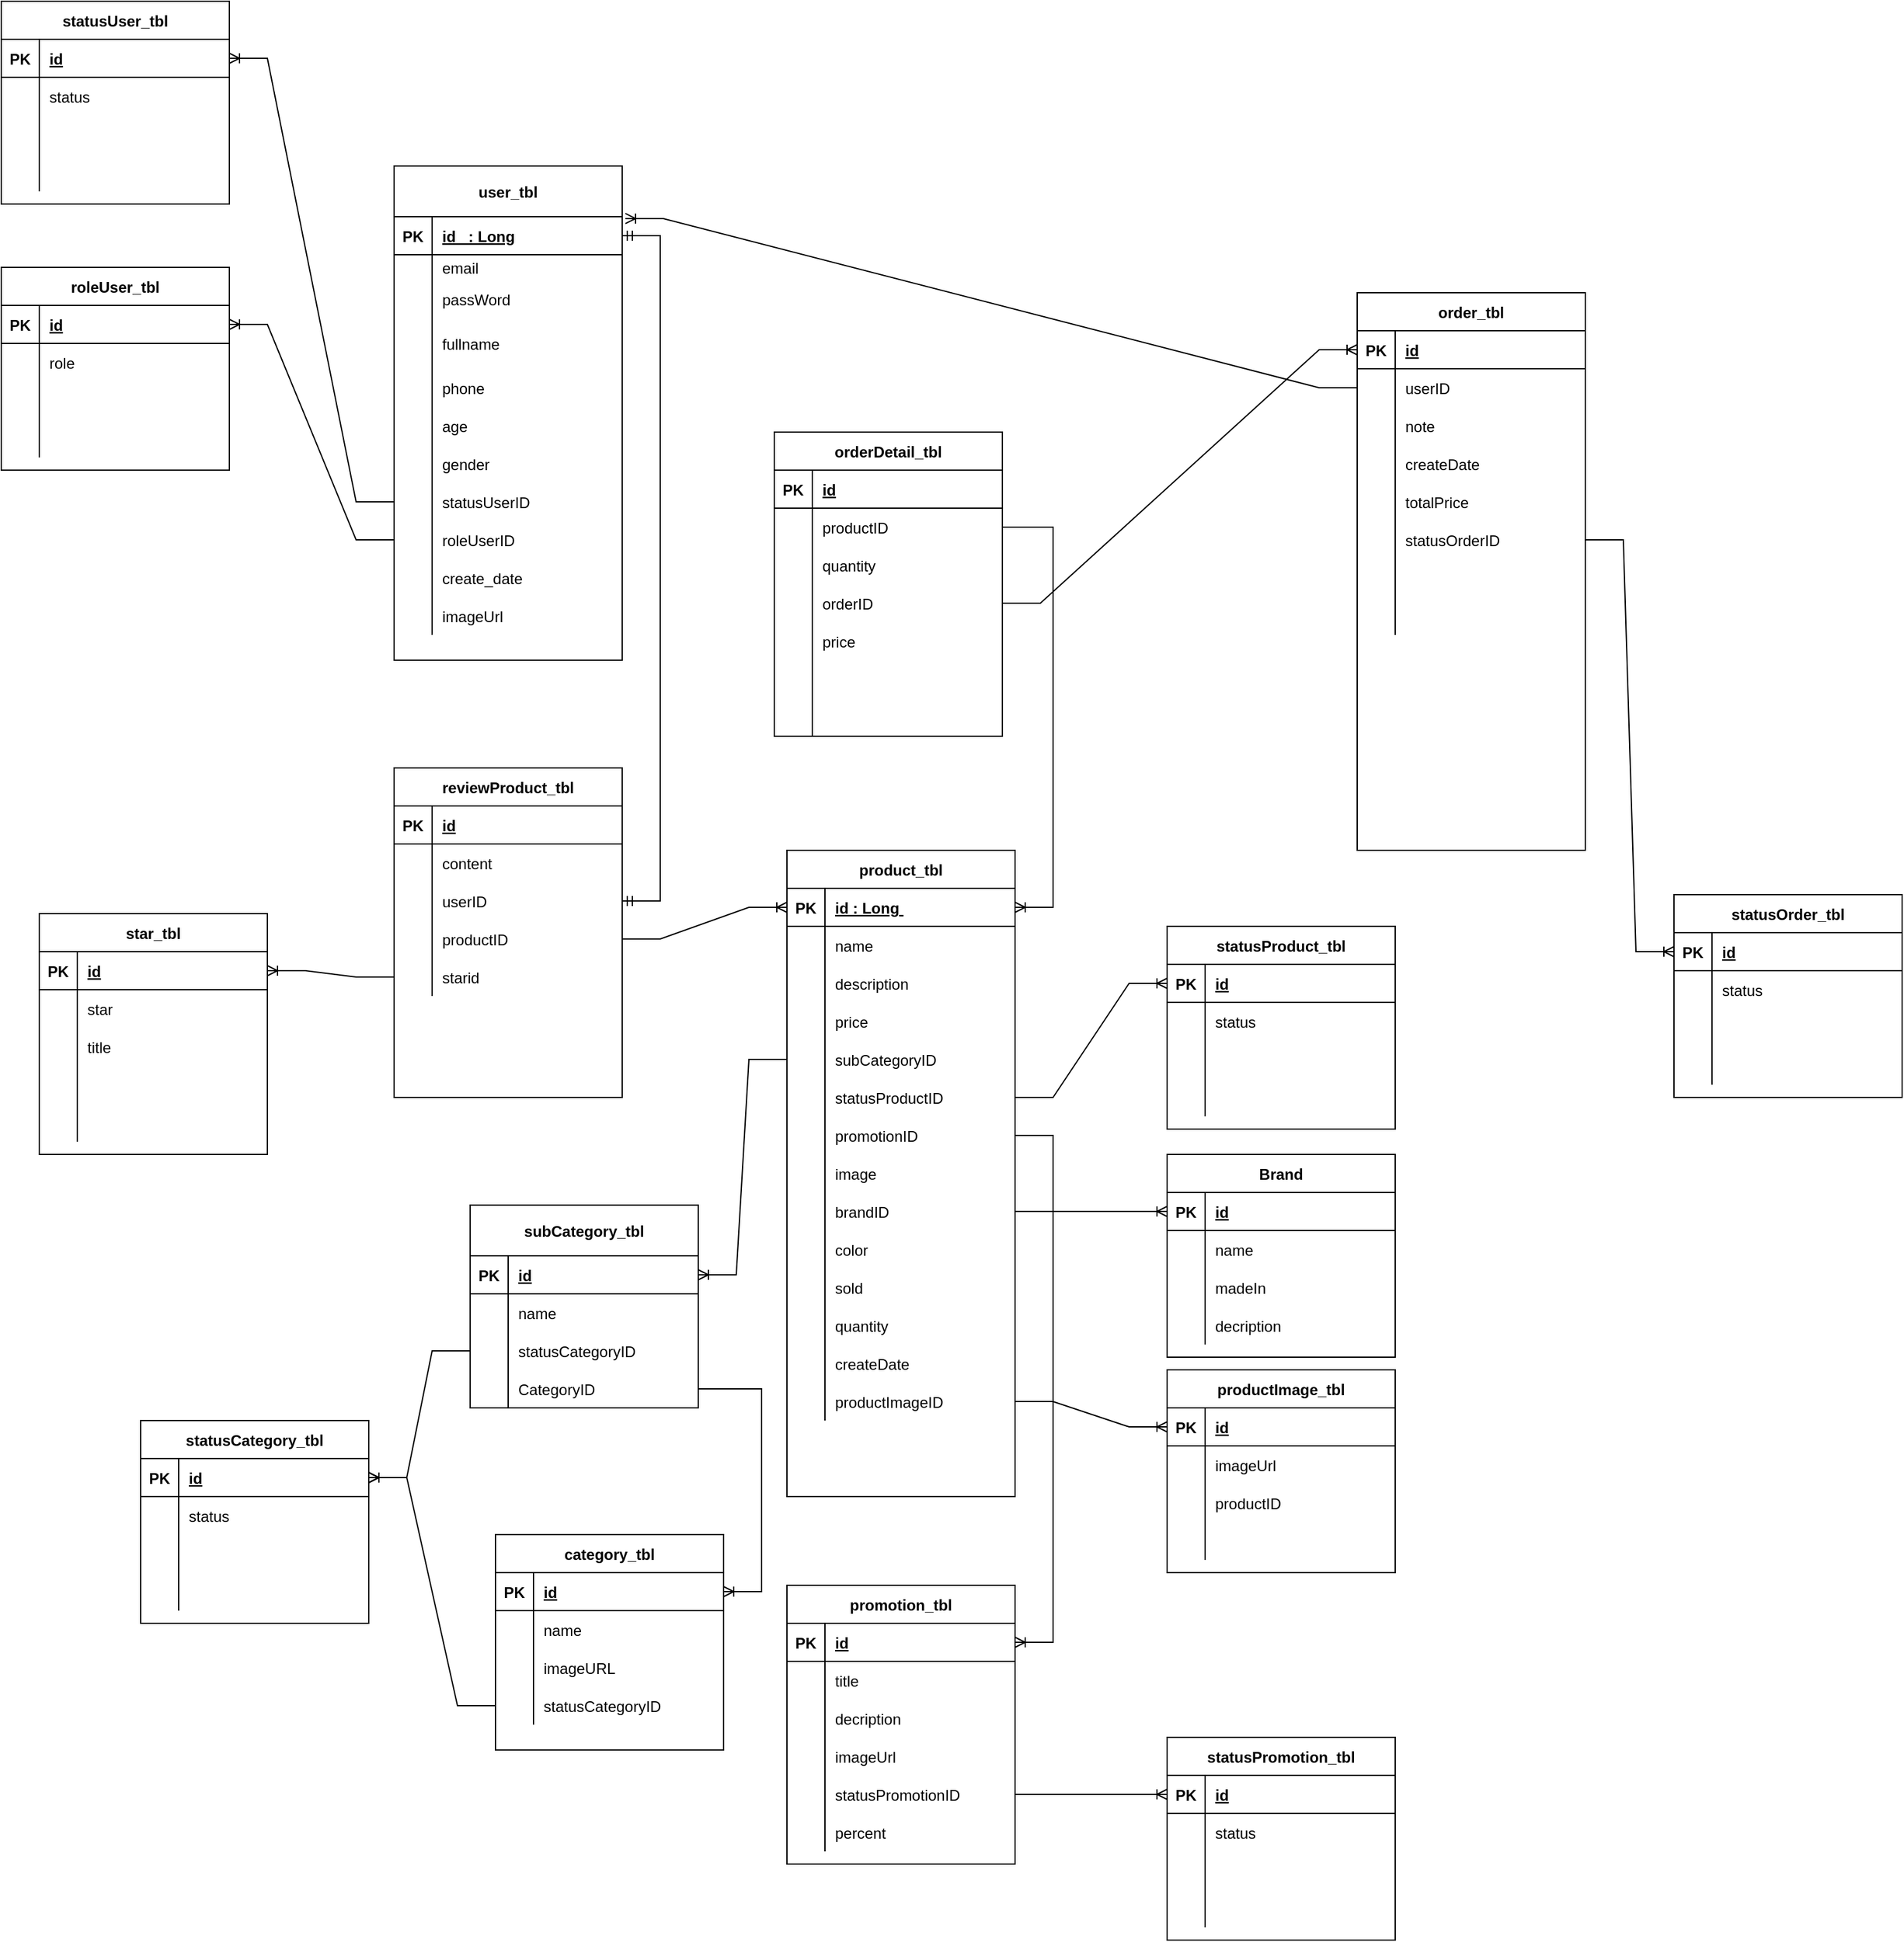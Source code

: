 <mxfile version="15.5.0" type="github">
  <diagram id="R2lEEEUBdFMjLlhIrx00" name="Page-1">
    <mxGraphModel dx="1763" dy="1558" grid="1" gridSize="10" guides="1" tooltips="1" connect="1" arrows="1" fold="1" page="1" pageScale="1" pageWidth="850" pageHeight="1100" math="0" shadow="0" extFonts="Permanent Marker^https://fonts.googleapis.com/css?family=Permanent+Marker">
      <root>
        <mxCell id="0" />
        <mxCell id="1" parent="0" />
        <mxCell id="skcexhebSMVjrjfM6iJL-1" value="promotion_tbl" style="shape=table;startSize=30;container=1;collapsible=1;childLayout=tableLayout;fixedRows=1;rowLines=0;fontStyle=1;align=center;resizeLast=1;" parent="1" vertex="1">
          <mxGeometry x="-170" y="580" width="180" height="220" as="geometry" />
        </mxCell>
        <mxCell id="skcexhebSMVjrjfM6iJL-2" value="" style="shape=partialRectangle;collapsible=0;dropTarget=0;pointerEvents=0;fillColor=none;top=0;left=0;bottom=1;right=0;points=[[0,0.5],[1,0.5]];portConstraint=eastwest;" parent="skcexhebSMVjrjfM6iJL-1" vertex="1">
          <mxGeometry y="30" width="180" height="30" as="geometry" />
        </mxCell>
        <mxCell id="skcexhebSMVjrjfM6iJL-3" value="PK" style="shape=partialRectangle;connectable=0;fillColor=none;top=0;left=0;bottom=0;right=0;fontStyle=1;overflow=hidden;" parent="skcexhebSMVjrjfM6iJL-2" vertex="1">
          <mxGeometry width="30" height="30" as="geometry">
            <mxRectangle width="30" height="30" as="alternateBounds" />
          </mxGeometry>
        </mxCell>
        <mxCell id="skcexhebSMVjrjfM6iJL-4" value="id" style="shape=partialRectangle;connectable=0;fillColor=none;top=0;left=0;bottom=0;right=0;align=left;spacingLeft=6;fontStyle=5;overflow=hidden;" parent="skcexhebSMVjrjfM6iJL-2" vertex="1">
          <mxGeometry x="30" width="150" height="30" as="geometry">
            <mxRectangle width="150" height="30" as="alternateBounds" />
          </mxGeometry>
        </mxCell>
        <mxCell id="skcexhebSMVjrjfM6iJL-5" value="" style="shape=partialRectangle;collapsible=0;dropTarget=0;pointerEvents=0;fillColor=none;top=0;left=0;bottom=0;right=0;points=[[0,0.5],[1,0.5]];portConstraint=eastwest;" parent="skcexhebSMVjrjfM6iJL-1" vertex="1">
          <mxGeometry y="60" width="180" height="30" as="geometry" />
        </mxCell>
        <mxCell id="skcexhebSMVjrjfM6iJL-6" value="" style="shape=partialRectangle;connectable=0;fillColor=none;top=0;left=0;bottom=0;right=0;editable=1;overflow=hidden;" parent="skcexhebSMVjrjfM6iJL-5" vertex="1">
          <mxGeometry width="30" height="30" as="geometry">
            <mxRectangle width="30" height="30" as="alternateBounds" />
          </mxGeometry>
        </mxCell>
        <mxCell id="skcexhebSMVjrjfM6iJL-7" value="title" style="shape=partialRectangle;connectable=0;fillColor=none;top=0;left=0;bottom=0;right=0;align=left;spacingLeft=6;overflow=hidden;" parent="skcexhebSMVjrjfM6iJL-5" vertex="1">
          <mxGeometry x="30" width="150" height="30" as="geometry">
            <mxRectangle width="150" height="30" as="alternateBounds" />
          </mxGeometry>
        </mxCell>
        <mxCell id="skcexhebSMVjrjfM6iJL-8" value="" style="shape=partialRectangle;collapsible=0;dropTarget=0;pointerEvents=0;fillColor=none;top=0;left=0;bottom=0;right=0;points=[[0,0.5],[1,0.5]];portConstraint=eastwest;" parent="skcexhebSMVjrjfM6iJL-1" vertex="1">
          <mxGeometry y="90" width="180" height="30" as="geometry" />
        </mxCell>
        <mxCell id="skcexhebSMVjrjfM6iJL-9" value="" style="shape=partialRectangle;connectable=0;fillColor=none;top=0;left=0;bottom=0;right=0;editable=1;overflow=hidden;" parent="skcexhebSMVjrjfM6iJL-8" vertex="1">
          <mxGeometry width="30" height="30" as="geometry">
            <mxRectangle width="30" height="30" as="alternateBounds" />
          </mxGeometry>
        </mxCell>
        <mxCell id="skcexhebSMVjrjfM6iJL-10" value="decription" style="shape=partialRectangle;connectable=0;fillColor=none;top=0;left=0;bottom=0;right=0;align=left;spacingLeft=6;overflow=hidden;" parent="skcexhebSMVjrjfM6iJL-8" vertex="1">
          <mxGeometry x="30" width="150" height="30" as="geometry">
            <mxRectangle width="150" height="30" as="alternateBounds" />
          </mxGeometry>
        </mxCell>
        <mxCell id="skcexhebSMVjrjfM6iJL-388" value="" style="shape=partialRectangle;collapsible=0;dropTarget=0;pointerEvents=0;fillColor=none;top=0;left=0;bottom=0;right=0;points=[[0,0.5],[1,0.5]];portConstraint=eastwest;align=center;" parent="skcexhebSMVjrjfM6iJL-1" vertex="1">
          <mxGeometry y="120" width="180" height="30" as="geometry" />
        </mxCell>
        <mxCell id="skcexhebSMVjrjfM6iJL-389" value="" style="shape=partialRectangle;connectable=0;fillColor=none;top=0;left=0;bottom=0;right=0;editable=1;overflow=hidden;align=center;" parent="skcexhebSMVjrjfM6iJL-388" vertex="1">
          <mxGeometry width="30" height="30" as="geometry">
            <mxRectangle width="30" height="30" as="alternateBounds" />
          </mxGeometry>
        </mxCell>
        <mxCell id="skcexhebSMVjrjfM6iJL-390" value="imageUrl" style="shape=partialRectangle;connectable=0;fillColor=none;top=0;left=0;bottom=0;right=0;align=left;spacingLeft=6;overflow=hidden;" parent="skcexhebSMVjrjfM6iJL-388" vertex="1">
          <mxGeometry x="30" width="150" height="30" as="geometry">
            <mxRectangle width="150" height="30" as="alternateBounds" />
          </mxGeometry>
        </mxCell>
        <mxCell id="skcexhebSMVjrjfM6iJL-495" value="" style="shape=partialRectangle;collapsible=0;dropTarget=0;pointerEvents=0;fillColor=none;top=0;left=0;bottom=0;right=0;points=[[0,0.5],[1,0.5]];portConstraint=eastwest;align=center;" parent="skcexhebSMVjrjfM6iJL-1" vertex="1">
          <mxGeometry y="150" width="180" height="30" as="geometry" />
        </mxCell>
        <mxCell id="skcexhebSMVjrjfM6iJL-496" value="" style="shape=partialRectangle;connectable=0;fillColor=none;top=0;left=0;bottom=0;right=0;editable=1;overflow=hidden;align=center;" parent="skcexhebSMVjrjfM6iJL-495" vertex="1">
          <mxGeometry width="30" height="30" as="geometry">
            <mxRectangle width="30" height="30" as="alternateBounds" />
          </mxGeometry>
        </mxCell>
        <mxCell id="skcexhebSMVjrjfM6iJL-497" value="statusPromotionID" style="shape=partialRectangle;connectable=0;fillColor=none;top=0;left=0;bottom=0;right=0;align=left;spacingLeft=6;overflow=hidden;" parent="skcexhebSMVjrjfM6iJL-495" vertex="1">
          <mxGeometry x="30" width="150" height="30" as="geometry">
            <mxRectangle width="150" height="30" as="alternateBounds" />
          </mxGeometry>
        </mxCell>
        <mxCell id="skcexhebSMVjrjfM6iJL-11" value="" style="shape=partialRectangle;collapsible=0;dropTarget=0;pointerEvents=0;fillColor=none;top=0;left=0;bottom=0;right=0;points=[[0,0.5],[1,0.5]];portConstraint=eastwest;" parent="skcexhebSMVjrjfM6iJL-1" vertex="1">
          <mxGeometry y="180" width="180" height="30" as="geometry" />
        </mxCell>
        <mxCell id="skcexhebSMVjrjfM6iJL-12" value="" style="shape=partialRectangle;connectable=0;fillColor=none;top=0;left=0;bottom=0;right=0;editable=1;overflow=hidden;" parent="skcexhebSMVjrjfM6iJL-11" vertex="1">
          <mxGeometry width="30" height="30" as="geometry">
            <mxRectangle width="30" height="30" as="alternateBounds" />
          </mxGeometry>
        </mxCell>
        <mxCell id="skcexhebSMVjrjfM6iJL-13" value="percent" style="shape=partialRectangle;connectable=0;fillColor=none;top=0;left=0;bottom=0;right=0;align=left;spacingLeft=6;overflow=hidden;" parent="skcexhebSMVjrjfM6iJL-11" vertex="1">
          <mxGeometry x="30" width="150" height="30" as="geometry">
            <mxRectangle width="150" height="30" as="alternateBounds" />
          </mxGeometry>
        </mxCell>
        <mxCell id="skcexhebSMVjrjfM6iJL-14" value="product_tbl" style="shape=table;startSize=30;container=1;collapsible=1;childLayout=tableLayout;fixedRows=1;rowLines=0;fontStyle=1;align=center;resizeLast=1;" parent="1" vertex="1">
          <mxGeometry x="-170" width="180" height="510" as="geometry" />
        </mxCell>
        <mxCell id="skcexhebSMVjrjfM6iJL-15" value="" style="shape=partialRectangle;collapsible=0;dropTarget=0;pointerEvents=0;fillColor=none;top=0;left=0;bottom=1;right=0;points=[[0,0.5],[1,0.5]];portConstraint=eastwest;" parent="skcexhebSMVjrjfM6iJL-14" vertex="1">
          <mxGeometry y="30" width="180" height="30" as="geometry" />
        </mxCell>
        <mxCell id="skcexhebSMVjrjfM6iJL-16" value="PK" style="shape=partialRectangle;connectable=0;fillColor=none;top=0;left=0;bottom=0;right=0;fontStyle=1;overflow=hidden;" parent="skcexhebSMVjrjfM6iJL-15" vertex="1">
          <mxGeometry width="30" height="30" as="geometry">
            <mxRectangle width="30" height="30" as="alternateBounds" />
          </mxGeometry>
        </mxCell>
        <mxCell id="skcexhebSMVjrjfM6iJL-17" value="id : Long " style="shape=partialRectangle;connectable=0;fillColor=none;top=0;left=0;bottom=0;right=0;align=left;spacingLeft=6;fontStyle=5;overflow=hidden;" parent="skcexhebSMVjrjfM6iJL-15" vertex="1">
          <mxGeometry x="30" width="150" height="30" as="geometry">
            <mxRectangle width="150" height="30" as="alternateBounds" />
          </mxGeometry>
        </mxCell>
        <mxCell id="skcexhebSMVjrjfM6iJL-18" value="" style="shape=partialRectangle;collapsible=0;dropTarget=0;pointerEvents=0;fillColor=none;top=0;left=0;bottom=0;right=0;points=[[0,0.5],[1,0.5]];portConstraint=eastwest;" parent="skcexhebSMVjrjfM6iJL-14" vertex="1">
          <mxGeometry y="60" width="180" height="30" as="geometry" />
        </mxCell>
        <mxCell id="skcexhebSMVjrjfM6iJL-19" value="" style="shape=partialRectangle;connectable=0;fillColor=none;top=0;left=0;bottom=0;right=0;editable=1;overflow=hidden;" parent="skcexhebSMVjrjfM6iJL-18" vertex="1">
          <mxGeometry width="30" height="30" as="geometry">
            <mxRectangle width="30" height="30" as="alternateBounds" />
          </mxGeometry>
        </mxCell>
        <mxCell id="skcexhebSMVjrjfM6iJL-20" value="name" style="shape=partialRectangle;connectable=0;fillColor=none;top=0;left=0;bottom=0;right=0;align=left;spacingLeft=6;overflow=hidden;" parent="skcexhebSMVjrjfM6iJL-18" vertex="1">
          <mxGeometry x="30" width="150" height="30" as="geometry">
            <mxRectangle width="150" height="30" as="alternateBounds" />
          </mxGeometry>
        </mxCell>
        <mxCell id="skcexhebSMVjrjfM6iJL-21" value="" style="shape=partialRectangle;collapsible=0;dropTarget=0;pointerEvents=0;fillColor=none;top=0;left=0;bottom=0;right=0;points=[[0,0.5],[1,0.5]];portConstraint=eastwest;" parent="skcexhebSMVjrjfM6iJL-14" vertex="1">
          <mxGeometry y="90" width="180" height="30" as="geometry" />
        </mxCell>
        <mxCell id="skcexhebSMVjrjfM6iJL-22" value="" style="shape=partialRectangle;connectable=0;fillColor=none;top=0;left=0;bottom=0;right=0;editable=1;overflow=hidden;" parent="skcexhebSMVjrjfM6iJL-21" vertex="1">
          <mxGeometry width="30" height="30" as="geometry">
            <mxRectangle width="30" height="30" as="alternateBounds" />
          </mxGeometry>
        </mxCell>
        <mxCell id="skcexhebSMVjrjfM6iJL-23" value="description " style="shape=partialRectangle;connectable=0;fillColor=none;top=0;left=0;bottom=0;right=0;align=left;spacingLeft=6;overflow=hidden;" parent="skcexhebSMVjrjfM6iJL-21" vertex="1">
          <mxGeometry x="30" width="150" height="30" as="geometry">
            <mxRectangle width="150" height="30" as="alternateBounds" />
          </mxGeometry>
        </mxCell>
        <mxCell id="skcexhebSMVjrjfM6iJL-24" value="" style="shape=partialRectangle;collapsible=0;dropTarget=0;pointerEvents=0;fillColor=none;top=0;left=0;bottom=0;right=0;points=[[0,0.5],[1,0.5]];portConstraint=eastwest;" parent="skcexhebSMVjrjfM6iJL-14" vertex="1">
          <mxGeometry y="120" width="180" height="30" as="geometry" />
        </mxCell>
        <mxCell id="skcexhebSMVjrjfM6iJL-25" value="" style="shape=partialRectangle;connectable=0;fillColor=none;top=0;left=0;bottom=0;right=0;editable=1;overflow=hidden;" parent="skcexhebSMVjrjfM6iJL-24" vertex="1">
          <mxGeometry width="30" height="30" as="geometry">
            <mxRectangle width="30" height="30" as="alternateBounds" />
          </mxGeometry>
        </mxCell>
        <mxCell id="skcexhebSMVjrjfM6iJL-26" value="price" style="shape=partialRectangle;connectable=0;fillColor=none;top=0;left=0;bottom=0;right=0;align=left;spacingLeft=6;overflow=hidden;" parent="skcexhebSMVjrjfM6iJL-24" vertex="1">
          <mxGeometry x="30" width="150" height="30" as="geometry">
            <mxRectangle width="150" height="30" as="alternateBounds" />
          </mxGeometry>
        </mxCell>
        <mxCell id="skcexhebSMVjrjfM6iJL-325" value="" style="shape=partialRectangle;collapsible=0;dropTarget=0;pointerEvents=0;fillColor=none;top=0;left=0;bottom=0;right=0;points=[[0,0.5],[1,0.5]];portConstraint=eastwest;align=center;" parent="skcexhebSMVjrjfM6iJL-14" vertex="1">
          <mxGeometry y="150" width="180" height="30" as="geometry" />
        </mxCell>
        <mxCell id="skcexhebSMVjrjfM6iJL-326" value="" style="shape=partialRectangle;connectable=0;fillColor=none;top=0;left=0;bottom=0;right=0;editable=1;overflow=hidden;align=center;" parent="skcexhebSMVjrjfM6iJL-325" vertex="1">
          <mxGeometry width="30" height="30" as="geometry">
            <mxRectangle width="30" height="30" as="alternateBounds" />
          </mxGeometry>
        </mxCell>
        <mxCell id="skcexhebSMVjrjfM6iJL-327" value="subCategoryID" style="shape=partialRectangle;connectable=0;fillColor=none;top=0;left=0;bottom=0;right=0;align=left;spacingLeft=6;overflow=hidden;" parent="skcexhebSMVjrjfM6iJL-325" vertex="1">
          <mxGeometry x="30" width="150" height="30" as="geometry">
            <mxRectangle width="150" height="30" as="alternateBounds" />
          </mxGeometry>
        </mxCell>
        <mxCell id="skcexhebSMVjrjfM6iJL-318" value="" style="shape=partialRectangle;collapsible=0;dropTarget=0;pointerEvents=0;fillColor=none;top=0;left=0;bottom=0;right=0;points=[[0,0.5],[1,0.5]];portConstraint=eastwest;align=center;" parent="skcexhebSMVjrjfM6iJL-14" vertex="1">
          <mxGeometry y="180" width="180" height="30" as="geometry" />
        </mxCell>
        <mxCell id="skcexhebSMVjrjfM6iJL-319" value="" style="shape=partialRectangle;connectable=0;fillColor=none;top=0;left=0;bottom=0;right=0;editable=1;overflow=hidden;align=center;" parent="skcexhebSMVjrjfM6iJL-318" vertex="1">
          <mxGeometry width="30" height="30" as="geometry">
            <mxRectangle width="30" height="30" as="alternateBounds" />
          </mxGeometry>
        </mxCell>
        <mxCell id="skcexhebSMVjrjfM6iJL-320" value="statusProductID" style="shape=partialRectangle;connectable=0;fillColor=none;top=0;left=0;bottom=0;right=0;align=left;spacingLeft=6;overflow=hidden;" parent="skcexhebSMVjrjfM6iJL-318" vertex="1">
          <mxGeometry x="30" width="150" height="30" as="geometry">
            <mxRectangle width="150" height="30" as="alternateBounds" />
          </mxGeometry>
        </mxCell>
        <mxCell id="skcexhebSMVjrjfM6iJL-328" value="" style="shape=partialRectangle;collapsible=0;dropTarget=0;pointerEvents=0;fillColor=none;top=0;left=0;bottom=0;right=0;points=[[0,0.5],[1,0.5]];portConstraint=eastwest;align=center;" parent="skcexhebSMVjrjfM6iJL-14" vertex="1">
          <mxGeometry y="210" width="180" height="30" as="geometry" />
        </mxCell>
        <mxCell id="skcexhebSMVjrjfM6iJL-329" value="" style="shape=partialRectangle;connectable=0;fillColor=none;top=0;left=0;bottom=0;right=0;editable=1;overflow=hidden;align=center;" parent="skcexhebSMVjrjfM6iJL-328" vertex="1">
          <mxGeometry width="30" height="30" as="geometry">
            <mxRectangle width="30" height="30" as="alternateBounds" />
          </mxGeometry>
        </mxCell>
        <mxCell id="skcexhebSMVjrjfM6iJL-330" value="promotionID" style="shape=partialRectangle;connectable=0;fillColor=none;top=0;left=0;bottom=0;right=0;align=left;spacingLeft=6;overflow=hidden;" parent="skcexhebSMVjrjfM6iJL-328" vertex="1">
          <mxGeometry x="30" width="150" height="30" as="geometry">
            <mxRectangle width="150" height="30" as="alternateBounds" />
          </mxGeometry>
        </mxCell>
        <mxCell id="skcexhebSMVjrjfM6iJL-360" value="" style="shape=partialRectangle;collapsible=0;dropTarget=0;pointerEvents=0;fillColor=none;top=0;left=0;bottom=0;right=0;points=[[0,0.5],[1,0.5]];portConstraint=eastwest;align=center;" parent="skcexhebSMVjrjfM6iJL-14" vertex="1">
          <mxGeometry y="240" width="180" height="30" as="geometry" />
        </mxCell>
        <mxCell id="skcexhebSMVjrjfM6iJL-361" value="" style="shape=partialRectangle;connectable=0;fillColor=none;top=0;left=0;bottom=0;right=0;editable=1;overflow=hidden;align=center;" parent="skcexhebSMVjrjfM6iJL-360" vertex="1">
          <mxGeometry width="30" height="30" as="geometry">
            <mxRectangle width="30" height="30" as="alternateBounds" />
          </mxGeometry>
        </mxCell>
        <mxCell id="skcexhebSMVjrjfM6iJL-362" value="image" style="shape=partialRectangle;connectable=0;fillColor=none;top=0;left=0;bottom=0;right=0;align=left;spacingLeft=6;overflow=hidden;" parent="skcexhebSMVjrjfM6iJL-360" vertex="1">
          <mxGeometry x="30" width="150" height="30" as="geometry">
            <mxRectangle width="150" height="30" as="alternateBounds" />
          </mxGeometry>
        </mxCell>
        <mxCell id="skcexhebSMVjrjfM6iJL-366" value="" style="shape=partialRectangle;collapsible=0;dropTarget=0;pointerEvents=0;fillColor=none;top=0;left=0;bottom=0;right=0;points=[[0,0.5],[1,0.5]];portConstraint=eastwest;align=center;" parent="skcexhebSMVjrjfM6iJL-14" vertex="1">
          <mxGeometry y="270" width="180" height="30" as="geometry" />
        </mxCell>
        <mxCell id="skcexhebSMVjrjfM6iJL-367" value="" style="shape=partialRectangle;connectable=0;fillColor=none;top=0;left=0;bottom=0;right=0;editable=1;overflow=hidden;align=center;" parent="skcexhebSMVjrjfM6iJL-366" vertex="1">
          <mxGeometry width="30" height="30" as="geometry">
            <mxRectangle width="30" height="30" as="alternateBounds" />
          </mxGeometry>
        </mxCell>
        <mxCell id="skcexhebSMVjrjfM6iJL-368" value="brandID" style="shape=partialRectangle;connectable=0;fillColor=none;top=0;left=0;bottom=0;right=0;align=left;spacingLeft=6;overflow=hidden;" parent="skcexhebSMVjrjfM6iJL-366" vertex="1">
          <mxGeometry x="30" width="150" height="30" as="geometry">
            <mxRectangle width="150" height="30" as="alternateBounds" />
          </mxGeometry>
        </mxCell>
        <mxCell id="skcexhebSMVjrjfM6iJL-369" value="" style="shape=partialRectangle;collapsible=0;dropTarget=0;pointerEvents=0;fillColor=none;top=0;left=0;bottom=0;right=0;points=[[0,0.5],[1,0.5]];portConstraint=eastwest;align=center;" parent="skcexhebSMVjrjfM6iJL-14" vertex="1">
          <mxGeometry y="300" width="180" height="30" as="geometry" />
        </mxCell>
        <mxCell id="skcexhebSMVjrjfM6iJL-370" value="" style="shape=partialRectangle;connectable=0;fillColor=none;top=0;left=0;bottom=0;right=0;editable=1;overflow=hidden;align=center;" parent="skcexhebSMVjrjfM6iJL-369" vertex="1">
          <mxGeometry width="30" height="30" as="geometry">
            <mxRectangle width="30" height="30" as="alternateBounds" />
          </mxGeometry>
        </mxCell>
        <mxCell id="skcexhebSMVjrjfM6iJL-371" value="color" style="shape=partialRectangle;connectable=0;fillColor=none;top=0;left=0;bottom=0;right=0;align=left;spacingLeft=6;overflow=hidden;" parent="skcexhebSMVjrjfM6iJL-369" vertex="1">
          <mxGeometry x="30" width="150" height="30" as="geometry">
            <mxRectangle width="150" height="30" as="alternateBounds" />
          </mxGeometry>
        </mxCell>
        <mxCell id="skcexhebSMVjrjfM6iJL-391" value="" style="shape=partialRectangle;collapsible=0;dropTarget=0;pointerEvents=0;fillColor=none;top=0;left=0;bottom=0;right=0;points=[[0,0.5],[1,0.5]];portConstraint=eastwest;align=center;" parent="skcexhebSMVjrjfM6iJL-14" vertex="1">
          <mxGeometry y="330" width="180" height="30" as="geometry" />
        </mxCell>
        <mxCell id="skcexhebSMVjrjfM6iJL-392" value="" style="shape=partialRectangle;connectable=0;fillColor=none;top=0;left=0;bottom=0;right=0;editable=1;overflow=hidden;align=center;" parent="skcexhebSMVjrjfM6iJL-391" vertex="1">
          <mxGeometry width="30" height="30" as="geometry">
            <mxRectangle width="30" height="30" as="alternateBounds" />
          </mxGeometry>
        </mxCell>
        <mxCell id="skcexhebSMVjrjfM6iJL-393" value="sold" style="shape=partialRectangle;connectable=0;fillColor=none;top=0;left=0;bottom=0;right=0;align=left;spacingLeft=6;overflow=hidden;" parent="skcexhebSMVjrjfM6iJL-391" vertex="1">
          <mxGeometry x="30" width="150" height="30" as="geometry">
            <mxRectangle width="150" height="30" as="alternateBounds" />
          </mxGeometry>
        </mxCell>
        <mxCell id="skcexhebSMVjrjfM6iJL-444" value="" style="shape=partialRectangle;collapsible=0;dropTarget=0;pointerEvents=0;fillColor=none;top=0;left=0;bottom=0;right=0;points=[[0,0.5],[1,0.5]];portConstraint=eastwest;align=center;" parent="skcexhebSMVjrjfM6iJL-14" vertex="1">
          <mxGeometry y="360" width="180" height="30" as="geometry" />
        </mxCell>
        <mxCell id="skcexhebSMVjrjfM6iJL-445" value="" style="shape=partialRectangle;connectable=0;fillColor=none;top=0;left=0;bottom=0;right=0;editable=1;overflow=hidden;align=center;" parent="skcexhebSMVjrjfM6iJL-444" vertex="1">
          <mxGeometry width="30" height="30" as="geometry">
            <mxRectangle width="30" height="30" as="alternateBounds" />
          </mxGeometry>
        </mxCell>
        <mxCell id="skcexhebSMVjrjfM6iJL-446" value="quantity " style="shape=partialRectangle;connectable=0;fillColor=none;top=0;left=0;bottom=0;right=0;align=left;spacingLeft=6;overflow=hidden;" parent="skcexhebSMVjrjfM6iJL-444" vertex="1">
          <mxGeometry x="30" width="150" height="30" as="geometry">
            <mxRectangle width="150" height="30" as="alternateBounds" />
          </mxGeometry>
        </mxCell>
        <mxCell id="skcexhebSMVjrjfM6iJL-447" value="" style="shape=partialRectangle;collapsible=0;dropTarget=0;pointerEvents=0;fillColor=none;top=0;left=0;bottom=0;right=0;points=[[0,0.5],[1,0.5]];portConstraint=eastwest;align=center;" parent="skcexhebSMVjrjfM6iJL-14" vertex="1">
          <mxGeometry y="390" width="180" height="30" as="geometry" />
        </mxCell>
        <mxCell id="skcexhebSMVjrjfM6iJL-448" value="" style="shape=partialRectangle;connectable=0;fillColor=none;top=0;left=0;bottom=0;right=0;editable=1;overflow=hidden;align=center;" parent="skcexhebSMVjrjfM6iJL-447" vertex="1">
          <mxGeometry width="30" height="30" as="geometry">
            <mxRectangle width="30" height="30" as="alternateBounds" />
          </mxGeometry>
        </mxCell>
        <mxCell id="skcexhebSMVjrjfM6iJL-449" value="createDate" style="shape=partialRectangle;connectable=0;fillColor=none;top=0;left=0;bottom=0;right=0;align=left;spacingLeft=6;overflow=hidden;" parent="skcexhebSMVjrjfM6iJL-447" vertex="1">
          <mxGeometry x="30" width="150" height="30" as="geometry">
            <mxRectangle width="150" height="30" as="alternateBounds" />
          </mxGeometry>
        </mxCell>
        <mxCell id="skcexhebSMVjrjfM6iJL-490" value="" style="shape=partialRectangle;collapsible=0;dropTarget=0;pointerEvents=0;fillColor=none;top=0;left=0;bottom=0;right=0;points=[[0,0.5],[1,0.5]];portConstraint=eastwest;align=center;" parent="skcexhebSMVjrjfM6iJL-14" vertex="1">
          <mxGeometry y="420" width="180" height="30" as="geometry" />
        </mxCell>
        <mxCell id="skcexhebSMVjrjfM6iJL-491" value="" style="shape=partialRectangle;connectable=0;fillColor=none;top=0;left=0;bottom=0;right=0;editable=1;overflow=hidden;align=center;" parent="skcexhebSMVjrjfM6iJL-490" vertex="1">
          <mxGeometry width="30" height="30" as="geometry">
            <mxRectangle width="30" height="30" as="alternateBounds" />
          </mxGeometry>
        </mxCell>
        <mxCell id="skcexhebSMVjrjfM6iJL-492" value="productImageID" style="shape=partialRectangle;connectable=0;fillColor=none;top=0;left=0;bottom=0;right=0;align=left;spacingLeft=6;overflow=hidden;" parent="skcexhebSMVjrjfM6iJL-490" vertex="1">
          <mxGeometry x="30" width="150" height="30" as="geometry">
            <mxRectangle width="150" height="30" as="alternateBounds" />
          </mxGeometry>
        </mxCell>
        <mxCell id="skcexhebSMVjrjfM6iJL-40" value="statusProduct_tbl" style="shape=table;startSize=30;container=1;collapsible=1;childLayout=tableLayout;fixedRows=1;rowLines=0;fontStyle=1;align=center;resizeLast=1;" parent="1" vertex="1">
          <mxGeometry x="130" y="60" width="180" height="160" as="geometry" />
        </mxCell>
        <mxCell id="skcexhebSMVjrjfM6iJL-41" value="" style="shape=partialRectangle;collapsible=0;dropTarget=0;pointerEvents=0;fillColor=none;top=0;left=0;bottom=1;right=0;points=[[0,0.5],[1,0.5]];portConstraint=eastwest;" parent="skcexhebSMVjrjfM6iJL-40" vertex="1">
          <mxGeometry y="30" width="180" height="30" as="geometry" />
        </mxCell>
        <mxCell id="skcexhebSMVjrjfM6iJL-42" value="PK" style="shape=partialRectangle;connectable=0;fillColor=none;top=0;left=0;bottom=0;right=0;fontStyle=1;overflow=hidden;" parent="skcexhebSMVjrjfM6iJL-41" vertex="1">
          <mxGeometry width="30" height="30" as="geometry">
            <mxRectangle width="30" height="30" as="alternateBounds" />
          </mxGeometry>
        </mxCell>
        <mxCell id="skcexhebSMVjrjfM6iJL-43" value="id" style="shape=partialRectangle;connectable=0;fillColor=none;top=0;left=0;bottom=0;right=0;align=left;spacingLeft=6;fontStyle=5;overflow=hidden;" parent="skcexhebSMVjrjfM6iJL-41" vertex="1">
          <mxGeometry x="30" width="150" height="30" as="geometry">
            <mxRectangle width="150" height="30" as="alternateBounds" />
          </mxGeometry>
        </mxCell>
        <mxCell id="skcexhebSMVjrjfM6iJL-44" value="" style="shape=partialRectangle;collapsible=0;dropTarget=0;pointerEvents=0;fillColor=none;top=0;left=0;bottom=0;right=0;points=[[0,0.5],[1,0.5]];portConstraint=eastwest;" parent="skcexhebSMVjrjfM6iJL-40" vertex="1">
          <mxGeometry y="60" width="180" height="30" as="geometry" />
        </mxCell>
        <mxCell id="skcexhebSMVjrjfM6iJL-45" value="" style="shape=partialRectangle;connectable=0;fillColor=none;top=0;left=0;bottom=0;right=0;editable=1;overflow=hidden;" parent="skcexhebSMVjrjfM6iJL-44" vertex="1">
          <mxGeometry width="30" height="30" as="geometry">
            <mxRectangle width="30" height="30" as="alternateBounds" />
          </mxGeometry>
        </mxCell>
        <mxCell id="skcexhebSMVjrjfM6iJL-46" value="status" style="shape=partialRectangle;connectable=0;fillColor=none;top=0;left=0;bottom=0;right=0;align=left;spacingLeft=6;overflow=hidden;" parent="skcexhebSMVjrjfM6iJL-44" vertex="1">
          <mxGeometry x="30" width="150" height="30" as="geometry">
            <mxRectangle width="150" height="30" as="alternateBounds" />
          </mxGeometry>
        </mxCell>
        <mxCell id="skcexhebSMVjrjfM6iJL-47" value="" style="shape=partialRectangle;collapsible=0;dropTarget=0;pointerEvents=0;fillColor=none;top=0;left=0;bottom=0;right=0;points=[[0,0.5],[1,0.5]];portConstraint=eastwest;" parent="skcexhebSMVjrjfM6iJL-40" vertex="1">
          <mxGeometry y="90" width="180" height="30" as="geometry" />
        </mxCell>
        <mxCell id="skcexhebSMVjrjfM6iJL-48" value="" style="shape=partialRectangle;connectable=0;fillColor=none;top=0;left=0;bottom=0;right=0;editable=1;overflow=hidden;" parent="skcexhebSMVjrjfM6iJL-47" vertex="1">
          <mxGeometry width="30" height="30" as="geometry">
            <mxRectangle width="30" height="30" as="alternateBounds" />
          </mxGeometry>
        </mxCell>
        <mxCell id="skcexhebSMVjrjfM6iJL-49" value="" style="shape=partialRectangle;connectable=0;fillColor=none;top=0;left=0;bottom=0;right=0;align=left;spacingLeft=6;overflow=hidden;" parent="skcexhebSMVjrjfM6iJL-47" vertex="1">
          <mxGeometry x="30" width="150" height="30" as="geometry">
            <mxRectangle width="150" height="30" as="alternateBounds" />
          </mxGeometry>
        </mxCell>
        <mxCell id="skcexhebSMVjrjfM6iJL-50" value="" style="shape=partialRectangle;collapsible=0;dropTarget=0;pointerEvents=0;fillColor=none;top=0;left=0;bottom=0;right=0;points=[[0,0.5],[1,0.5]];portConstraint=eastwest;" parent="skcexhebSMVjrjfM6iJL-40" vertex="1">
          <mxGeometry y="120" width="180" height="30" as="geometry" />
        </mxCell>
        <mxCell id="skcexhebSMVjrjfM6iJL-51" value="" style="shape=partialRectangle;connectable=0;fillColor=none;top=0;left=0;bottom=0;right=0;editable=1;overflow=hidden;" parent="skcexhebSMVjrjfM6iJL-50" vertex="1">
          <mxGeometry width="30" height="30" as="geometry">
            <mxRectangle width="30" height="30" as="alternateBounds" />
          </mxGeometry>
        </mxCell>
        <mxCell id="skcexhebSMVjrjfM6iJL-52" value="" style="shape=partialRectangle;connectable=0;fillColor=none;top=0;left=0;bottom=0;right=0;align=left;spacingLeft=6;overflow=hidden;" parent="skcexhebSMVjrjfM6iJL-50" vertex="1">
          <mxGeometry x="30" width="150" height="30" as="geometry">
            <mxRectangle width="150" height="30" as="alternateBounds" />
          </mxGeometry>
        </mxCell>
        <mxCell id="skcexhebSMVjrjfM6iJL-53" value="statusUser_tbl" style="shape=table;startSize=30;container=1;collapsible=1;childLayout=tableLayout;fixedRows=1;rowLines=0;fontStyle=1;align=center;resizeLast=1;" parent="1" vertex="1">
          <mxGeometry x="-790" y="-670" width="180" height="160" as="geometry" />
        </mxCell>
        <mxCell id="skcexhebSMVjrjfM6iJL-54" value="" style="shape=partialRectangle;collapsible=0;dropTarget=0;pointerEvents=0;fillColor=none;top=0;left=0;bottom=1;right=0;points=[[0,0.5],[1,0.5]];portConstraint=eastwest;" parent="skcexhebSMVjrjfM6iJL-53" vertex="1">
          <mxGeometry y="30" width="180" height="30" as="geometry" />
        </mxCell>
        <mxCell id="skcexhebSMVjrjfM6iJL-55" value="PK" style="shape=partialRectangle;connectable=0;fillColor=none;top=0;left=0;bottom=0;right=0;fontStyle=1;overflow=hidden;" parent="skcexhebSMVjrjfM6iJL-54" vertex="1">
          <mxGeometry width="30" height="30" as="geometry">
            <mxRectangle width="30" height="30" as="alternateBounds" />
          </mxGeometry>
        </mxCell>
        <mxCell id="skcexhebSMVjrjfM6iJL-56" value="id" style="shape=partialRectangle;connectable=0;fillColor=none;top=0;left=0;bottom=0;right=0;align=left;spacingLeft=6;fontStyle=5;overflow=hidden;" parent="skcexhebSMVjrjfM6iJL-54" vertex="1">
          <mxGeometry x="30" width="150" height="30" as="geometry">
            <mxRectangle width="150" height="30" as="alternateBounds" />
          </mxGeometry>
        </mxCell>
        <mxCell id="skcexhebSMVjrjfM6iJL-57" value="" style="shape=partialRectangle;collapsible=0;dropTarget=0;pointerEvents=0;fillColor=none;top=0;left=0;bottom=0;right=0;points=[[0,0.5],[1,0.5]];portConstraint=eastwest;" parent="skcexhebSMVjrjfM6iJL-53" vertex="1">
          <mxGeometry y="60" width="180" height="30" as="geometry" />
        </mxCell>
        <mxCell id="skcexhebSMVjrjfM6iJL-58" value="" style="shape=partialRectangle;connectable=0;fillColor=none;top=0;left=0;bottom=0;right=0;editable=1;overflow=hidden;" parent="skcexhebSMVjrjfM6iJL-57" vertex="1">
          <mxGeometry width="30" height="30" as="geometry">
            <mxRectangle width="30" height="30" as="alternateBounds" />
          </mxGeometry>
        </mxCell>
        <mxCell id="skcexhebSMVjrjfM6iJL-59" value="status" style="shape=partialRectangle;connectable=0;fillColor=none;top=0;left=0;bottom=0;right=0;align=left;spacingLeft=6;overflow=hidden;" parent="skcexhebSMVjrjfM6iJL-57" vertex="1">
          <mxGeometry x="30" width="150" height="30" as="geometry">
            <mxRectangle width="150" height="30" as="alternateBounds" />
          </mxGeometry>
        </mxCell>
        <mxCell id="skcexhebSMVjrjfM6iJL-60" value="" style="shape=partialRectangle;collapsible=0;dropTarget=0;pointerEvents=0;fillColor=none;top=0;left=0;bottom=0;right=0;points=[[0,0.5],[1,0.5]];portConstraint=eastwest;" parent="skcexhebSMVjrjfM6iJL-53" vertex="1">
          <mxGeometry y="90" width="180" height="30" as="geometry" />
        </mxCell>
        <mxCell id="skcexhebSMVjrjfM6iJL-61" value="" style="shape=partialRectangle;connectable=0;fillColor=none;top=0;left=0;bottom=0;right=0;editable=1;overflow=hidden;" parent="skcexhebSMVjrjfM6iJL-60" vertex="1">
          <mxGeometry width="30" height="30" as="geometry">
            <mxRectangle width="30" height="30" as="alternateBounds" />
          </mxGeometry>
        </mxCell>
        <mxCell id="skcexhebSMVjrjfM6iJL-62" value="" style="shape=partialRectangle;connectable=0;fillColor=none;top=0;left=0;bottom=0;right=0;align=left;spacingLeft=6;overflow=hidden;" parent="skcexhebSMVjrjfM6iJL-60" vertex="1">
          <mxGeometry x="30" width="150" height="30" as="geometry">
            <mxRectangle width="150" height="30" as="alternateBounds" />
          </mxGeometry>
        </mxCell>
        <mxCell id="skcexhebSMVjrjfM6iJL-63" value="" style="shape=partialRectangle;collapsible=0;dropTarget=0;pointerEvents=0;fillColor=none;top=0;left=0;bottom=0;right=0;points=[[0,0.5],[1,0.5]];portConstraint=eastwest;" parent="skcexhebSMVjrjfM6iJL-53" vertex="1">
          <mxGeometry y="120" width="180" height="30" as="geometry" />
        </mxCell>
        <mxCell id="skcexhebSMVjrjfM6iJL-64" value="" style="shape=partialRectangle;connectable=0;fillColor=none;top=0;left=0;bottom=0;right=0;editable=1;overflow=hidden;" parent="skcexhebSMVjrjfM6iJL-63" vertex="1">
          <mxGeometry width="30" height="30" as="geometry">
            <mxRectangle width="30" height="30" as="alternateBounds" />
          </mxGeometry>
        </mxCell>
        <mxCell id="skcexhebSMVjrjfM6iJL-65" value="" style="shape=partialRectangle;connectable=0;fillColor=none;top=0;left=0;bottom=0;right=0;align=left;spacingLeft=6;overflow=hidden;" parent="skcexhebSMVjrjfM6iJL-63" vertex="1">
          <mxGeometry x="30" width="150" height="30" as="geometry">
            <mxRectangle width="150" height="30" as="alternateBounds" />
          </mxGeometry>
        </mxCell>
        <mxCell id="skcexhebSMVjrjfM6iJL-92" value="subCategory_tbl" style="shape=table;startSize=40;container=1;collapsible=1;childLayout=tableLayout;fixedRows=1;rowLines=0;fontStyle=1;align=center;resizeLast=1;" parent="1" vertex="1">
          <mxGeometry x="-420" y="280" width="180" height="160" as="geometry" />
        </mxCell>
        <mxCell id="skcexhebSMVjrjfM6iJL-93" value="" style="shape=partialRectangle;collapsible=0;dropTarget=0;pointerEvents=0;fillColor=none;top=0;left=0;bottom=1;right=0;points=[[0,0.5],[1,0.5]];portConstraint=eastwest;" parent="skcexhebSMVjrjfM6iJL-92" vertex="1">
          <mxGeometry y="40" width="180" height="30" as="geometry" />
        </mxCell>
        <mxCell id="skcexhebSMVjrjfM6iJL-94" value="PK" style="shape=partialRectangle;connectable=0;fillColor=none;top=0;left=0;bottom=0;right=0;fontStyle=1;overflow=hidden;" parent="skcexhebSMVjrjfM6iJL-93" vertex="1">
          <mxGeometry width="30" height="30" as="geometry">
            <mxRectangle width="30" height="30" as="alternateBounds" />
          </mxGeometry>
        </mxCell>
        <mxCell id="skcexhebSMVjrjfM6iJL-95" value="id" style="shape=partialRectangle;connectable=0;fillColor=none;top=0;left=0;bottom=0;right=0;align=left;spacingLeft=6;fontStyle=5;overflow=hidden;" parent="skcexhebSMVjrjfM6iJL-93" vertex="1">
          <mxGeometry x="30" width="150" height="30" as="geometry">
            <mxRectangle width="150" height="30" as="alternateBounds" />
          </mxGeometry>
        </mxCell>
        <mxCell id="skcexhebSMVjrjfM6iJL-96" value="" style="shape=partialRectangle;collapsible=0;dropTarget=0;pointerEvents=0;fillColor=none;top=0;left=0;bottom=0;right=0;points=[[0,0.5],[1,0.5]];portConstraint=eastwest;" parent="skcexhebSMVjrjfM6iJL-92" vertex="1">
          <mxGeometry y="70" width="180" height="30" as="geometry" />
        </mxCell>
        <mxCell id="skcexhebSMVjrjfM6iJL-97" value="" style="shape=partialRectangle;connectable=0;fillColor=none;top=0;left=0;bottom=0;right=0;editable=1;overflow=hidden;" parent="skcexhebSMVjrjfM6iJL-96" vertex="1">
          <mxGeometry width="30" height="30" as="geometry">
            <mxRectangle width="30" height="30" as="alternateBounds" />
          </mxGeometry>
        </mxCell>
        <mxCell id="skcexhebSMVjrjfM6iJL-98" value="name" style="shape=partialRectangle;connectable=0;fillColor=none;top=0;left=0;bottom=0;right=0;align=left;spacingLeft=6;overflow=hidden;" parent="skcexhebSMVjrjfM6iJL-96" vertex="1">
          <mxGeometry x="30" width="150" height="30" as="geometry">
            <mxRectangle width="150" height="30" as="alternateBounds" />
          </mxGeometry>
        </mxCell>
        <mxCell id="skcexhebSMVjrjfM6iJL-99" value="" style="shape=partialRectangle;collapsible=0;dropTarget=0;pointerEvents=0;fillColor=none;top=0;left=0;bottom=0;right=0;points=[[0,0.5],[1,0.5]];portConstraint=eastwest;" parent="skcexhebSMVjrjfM6iJL-92" vertex="1">
          <mxGeometry y="100" width="180" height="30" as="geometry" />
        </mxCell>
        <mxCell id="skcexhebSMVjrjfM6iJL-100" value="" style="shape=partialRectangle;connectable=0;fillColor=none;top=0;left=0;bottom=0;right=0;editable=1;overflow=hidden;" parent="skcexhebSMVjrjfM6iJL-99" vertex="1">
          <mxGeometry width="30" height="30" as="geometry">
            <mxRectangle width="30" height="30" as="alternateBounds" />
          </mxGeometry>
        </mxCell>
        <mxCell id="skcexhebSMVjrjfM6iJL-101" value="statusCategoryID" style="shape=partialRectangle;connectable=0;fillColor=none;top=0;left=0;bottom=0;right=0;align=left;spacingLeft=6;overflow=hidden;" parent="skcexhebSMVjrjfM6iJL-99" vertex="1">
          <mxGeometry x="30" width="150" height="30" as="geometry">
            <mxRectangle width="150" height="30" as="alternateBounds" />
          </mxGeometry>
        </mxCell>
        <mxCell id="skcexhebSMVjrjfM6iJL-154" value="" style="shape=partialRectangle;collapsible=0;dropTarget=0;pointerEvents=0;fillColor=none;top=0;left=0;bottom=0;right=0;points=[[0,0.5],[1,0.5]];portConstraint=eastwest;" parent="skcexhebSMVjrjfM6iJL-92" vertex="1">
          <mxGeometry y="130" width="180" height="30" as="geometry" />
        </mxCell>
        <mxCell id="skcexhebSMVjrjfM6iJL-155" value="" style="shape=partialRectangle;connectable=0;fillColor=none;top=0;left=0;bottom=0;right=0;editable=1;overflow=hidden;" parent="skcexhebSMVjrjfM6iJL-154" vertex="1">
          <mxGeometry width="30" height="30" as="geometry">
            <mxRectangle width="30" height="30" as="alternateBounds" />
          </mxGeometry>
        </mxCell>
        <mxCell id="skcexhebSMVjrjfM6iJL-156" value="CategoryID" style="shape=partialRectangle;connectable=0;fillColor=none;top=0;left=0;bottom=0;right=0;align=left;spacingLeft=6;overflow=hidden;" parent="skcexhebSMVjrjfM6iJL-154" vertex="1">
          <mxGeometry x="30" width="150" height="30" as="geometry">
            <mxRectangle width="150" height="30" as="alternateBounds" />
          </mxGeometry>
        </mxCell>
        <mxCell id="skcexhebSMVjrjfM6iJL-105" value="statusPromotion_tbl" style="shape=table;startSize=30;container=1;collapsible=1;childLayout=tableLayout;fixedRows=1;rowLines=0;fontStyle=1;align=center;resizeLast=1;" parent="1" vertex="1">
          <mxGeometry x="130" y="700" width="180" height="160" as="geometry" />
        </mxCell>
        <mxCell id="skcexhebSMVjrjfM6iJL-106" value="" style="shape=partialRectangle;collapsible=0;dropTarget=0;pointerEvents=0;fillColor=none;top=0;left=0;bottom=1;right=0;points=[[0,0.5],[1,0.5]];portConstraint=eastwest;" parent="skcexhebSMVjrjfM6iJL-105" vertex="1">
          <mxGeometry y="30" width="180" height="30" as="geometry" />
        </mxCell>
        <mxCell id="skcexhebSMVjrjfM6iJL-107" value="PK" style="shape=partialRectangle;connectable=0;fillColor=none;top=0;left=0;bottom=0;right=0;fontStyle=1;overflow=hidden;" parent="skcexhebSMVjrjfM6iJL-106" vertex="1">
          <mxGeometry width="30" height="30" as="geometry">
            <mxRectangle width="30" height="30" as="alternateBounds" />
          </mxGeometry>
        </mxCell>
        <mxCell id="skcexhebSMVjrjfM6iJL-108" value="id" style="shape=partialRectangle;connectable=0;fillColor=none;top=0;left=0;bottom=0;right=0;align=left;spacingLeft=6;fontStyle=5;overflow=hidden;" parent="skcexhebSMVjrjfM6iJL-106" vertex="1">
          <mxGeometry x="30" width="150" height="30" as="geometry">
            <mxRectangle width="150" height="30" as="alternateBounds" />
          </mxGeometry>
        </mxCell>
        <mxCell id="skcexhebSMVjrjfM6iJL-109" value="" style="shape=partialRectangle;collapsible=0;dropTarget=0;pointerEvents=0;fillColor=none;top=0;left=0;bottom=0;right=0;points=[[0,0.5],[1,0.5]];portConstraint=eastwest;" parent="skcexhebSMVjrjfM6iJL-105" vertex="1">
          <mxGeometry y="60" width="180" height="30" as="geometry" />
        </mxCell>
        <mxCell id="skcexhebSMVjrjfM6iJL-110" value="" style="shape=partialRectangle;connectable=0;fillColor=none;top=0;left=0;bottom=0;right=0;editable=1;overflow=hidden;" parent="skcexhebSMVjrjfM6iJL-109" vertex="1">
          <mxGeometry width="30" height="30" as="geometry">
            <mxRectangle width="30" height="30" as="alternateBounds" />
          </mxGeometry>
        </mxCell>
        <mxCell id="skcexhebSMVjrjfM6iJL-111" value="status" style="shape=partialRectangle;connectable=0;fillColor=none;top=0;left=0;bottom=0;right=0;align=left;spacingLeft=6;overflow=hidden;" parent="skcexhebSMVjrjfM6iJL-109" vertex="1">
          <mxGeometry x="30" width="150" height="30" as="geometry">
            <mxRectangle width="150" height="30" as="alternateBounds" />
          </mxGeometry>
        </mxCell>
        <mxCell id="skcexhebSMVjrjfM6iJL-112" value="" style="shape=partialRectangle;collapsible=0;dropTarget=0;pointerEvents=0;fillColor=none;top=0;left=0;bottom=0;right=0;points=[[0,0.5],[1,0.5]];portConstraint=eastwest;" parent="skcexhebSMVjrjfM6iJL-105" vertex="1">
          <mxGeometry y="90" width="180" height="30" as="geometry" />
        </mxCell>
        <mxCell id="skcexhebSMVjrjfM6iJL-113" value="" style="shape=partialRectangle;connectable=0;fillColor=none;top=0;left=0;bottom=0;right=0;editable=1;overflow=hidden;" parent="skcexhebSMVjrjfM6iJL-112" vertex="1">
          <mxGeometry width="30" height="30" as="geometry">
            <mxRectangle width="30" height="30" as="alternateBounds" />
          </mxGeometry>
        </mxCell>
        <mxCell id="skcexhebSMVjrjfM6iJL-114" value="" style="shape=partialRectangle;connectable=0;fillColor=none;top=0;left=0;bottom=0;right=0;align=left;spacingLeft=6;overflow=hidden;" parent="skcexhebSMVjrjfM6iJL-112" vertex="1">
          <mxGeometry x="30" width="150" height="30" as="geometry">
            <mxRectangle width="150" height="30" as="alternateBounds" />
          </mxGeometry>
        </mxCell>
        <mxCell id="skcexhebSMVjrjfM6iJL-115" value="" style="shape=partialRectangle;collapsible=0;dropTarget=0;pointerEvents=0;fillColor=none;top=0;left=0;bottom=0;right=0;points=[[0,0.5],[1,0.5]];portConstraint=eastwest;" parent="skcexhebSMVjrjfM6iJL-105" vertex="1">
          <mxGeometry y="120" width="180" height="30" as="geometry" />
        </mxCell>
        <mxCell id="skcexhebSMVjrjfM6iJL-116" value="" style="shape=partialRectangle;connectable=0;fillColor=none;top=0;left=0;bottom=0;right=0;editable=1;overflow=hidden;" parent="skcexhebSMVjrjfM6iJL-115" vertex="1">
          <mxGeometry width="30" height="30" as="geometry">
            <mxRectangle width="30" height="30" as="alternateBounds" />
          </mxGeometry>
        </mxCell>
        <mxCell id="skcexhebSMVjrjfM6iJL-117" value="" style="shape=partialRectangle;connectable=0;fillColor=none;top=0;left=0;bottom=0;right=0;align=left;spacingLeft=6;overflow=hidden;" parent="skcexhebSMVjrjfM6iJL-115" vertex="1">
          <mxGeometry x="30" width="150" height="30" as="geometry">
            <mxRectangle width="150" height="30" as="alternateBounds" />
          </mxGeometry>
        </mxCell>
        <mxCell id="skcexhebSMVjrjfM6iJL-131" value="user_tbl" style="shape=table;startSize=40;container=1;collapsible=1;childLayout=tableLayout;fixedRows=1;rowLines=0;fontStyle=1;align=center;resizeLast=1;" parent="1" vertex="1">
          <mxGeometry x="-480" y="-540" width="180" height="390" as="geometry">
            <mxRectangle x="30" y="330" width="110" height="30" as="alternateBounds" />
          </mxGeometry>
        </mxCell>
        <mxCell id="skcexhebSMVjrjfM6iJL-132" value="" style="shape=partialRectangle;collapsible=0;dropTarget=0;pointerEvents=0;fillColor=none;top=0;left=0;bottom=1;right=0;points=[[0,0.5],[1,0.5]];portConstraint=eastwest;" parent="skcexhebSMVjrjfM6iJL-131" vertex="1">
          <mxGeometry y="40" width="180" height="30" as="geometry" />
        </mxCell>
        <mxCell id="skcexhebSMVjrjfM6iJL-133" value="PK" style="shape=partialRectangle;connectable=0;fillColor=none;top=0;left=0;bottom=0;right=0;fontStyle=1;overflow=hidden;" parent="skcexhebSMVjrjfM6iJL-132" vertex="1">
          <mxGeometry width="30.0" height="30" as="geometry">
            <mxRectangle width="30.0" height="30" as="alternateBounds" />
          </mxGeometry>
        </mxCell>
        <mxCell id="skcexhebSMVjrjfM6iJL-134" value="id   : Long" style="shape=partialRectangle;connectable=0;fillColor=none;top=0;left=0;bottom=0;right=0;align=left;spacingLeft=6;fontStyle=5;overflow=hidden;" parent="skcexhebSMVjrjfM6iJL-132" vertex="1">
          <mxGeometry x="30.0" width="150.0" height="30" as="geometry">
            <mxRectangle width="150.0" height="30" as="alternateBounds" />
          </mxGeometry>
        </mxCell>
        <mxCell id="skcexhebSMVjrjfM6iJL-135" value="" style="shape=partialRectangle;collapsible=0;dropTarget=0;pointerEvents=0;fillColor=none;top=0;left=0;bottom=0;right=0;points=[[0,0.5],[1,0.5]];portConstraint=eastwest;" parent="skcexhebSMVjrjfM6iJL-131" vertex="1">
          <mxGeometry y="70" width="180" height="20" as="geometry" />
        </mxCell>
        <mxCell id="skcexhebSMVjrjfM6iJL-136" value="" style="shape=partialRectangle;connectable=0;fillColor=none;top=0;left=0;bottom=0;right=0;editable=1;overflow=hidden;" parent="skcexhebSMVjrjfM6iJL-135" vertex="1">
          <mxGeometry width="30.0" height="20" as="geometry">
            <mxRectangle width="30.0" height="20" as="alternateBounds" />
          </mxGeometry>
        </mxCell>
        <mxCell id="skcexhebSMVjrjfM6iJL-137" value="email" style="shape=partialRectangle;connectable=0;fillColor=none;top=0;left=0;bottom=0;right=0;align=left;spacingLeft=6;overflow=hidden;" parent="skcexhebSMVjrjfM6iJL-135" vertex="1">
          <mxGeometry x="30.0" width="150.0" height="20" as="geometry">
            <mxRectangle width="150.0" height="20" as="alternateBounds" />
          </mxGeometry>
        </mxCell>
        <mxCell id="skcexhebSMVjrjfM6iJL-138" value="" style="shape=partialRectangle;collapsible=0;dropTarget=0;pointerEvents=0;fillColor=none;top=0;left=0;bottom=0;right=0;points=[[0,0.5],[1,0.5]];portConstraint=eastwest;" parent="skcexhebSMVjrjfM6iJL-131" vertex="1">
          <mxGeometry y="90" width="180" height="30" as="geometry" />
        </mxCell>
        <mxCell id="skcexhebSMVjrjfM6iJL-139" value="" style="shape=partialRectangle;connectable=0;fillColor=none;top=0;left=0;bottom=0;right=0;editable=1;overflow=hidden;" parent="skcexhebSMVjrjfM6iJL-138" vertex="1">
          <mxGeometry width="30.0" height="30" as="geometry">
            <mxRectangle width="30.0" height="30" as="alternateBounds" />
          </mxGeometry>
        </mxCell>
        <mxCell id="skcexhebSMVjrjfM6iJL-140" value="passWord" style="shape=partialRectangle;connectable=0;fillColor=none;top=0;left=0;bottom=0;right=0;align=left;spacingLeft=6;overflow=hidden;" parent="skcexhebSMVjrjfM6iJL-138" vertex="1">
          <mxGeometry x="30.0" width="150.0" height="30" as="geometry">
            <mxRectangle width="150.0" height="30" as="alternateBounds" />
          </mxGeometry>
        </mxCell>
        <mxCell id="skcexhebSMVjrjfM6iJL-141" value="" style="shape=partialRectangle;collapsible=0;dropTarget=0;pointerEvents=0;fillColor=none;top=0;left=0;bottom=0;right=0;points=[[0,0.5],[1,0.5]];portConstraint=eastwest;" parent="skcexhebSMVjrjfM6iJL-131" vertex="1">
          <mxGeometry y="120" width="180" height="40" as="geometry" />
        </mxCell>
        <mxCell id="skcexhebSMVjrjfM6iJL-142" value="" style="shape=partialRectangle;connectable=0;fillColor=none;top=0;left=0;bottom=0;right=0;editable=1;overflow=hidden;" parent="skcexhebSMVjrjfM6iJL-141" vertex="1">
          <mxGeometry width="30.0" height="40" as="geometry">
            <mxRectangle width="30.0" height="40" as="alternateBounds" />
          </mxGeometry>
        </mxCell>
        <mxCell id="skcexhebSMVjrjfM6iJL-143" value="fullname" style="shape=partialRectangle;connectable=0;fillColor=none;top=0;left=0;bottom=0;right=0;align=left;spacingLeft=6;overflow=hidden;" parent="skcexhebSMVjrjfM6iJL-141" vertex="1">
          <mxGeometry x="30.0" width="150.0" height="40" as="geometry">
            <mxRectangle width="150.0" height="40" as="alternateBounds" />
          </mxGeometry>
        </mxCell>
        <mxCell id="skcexhebSMVjrjfM6iJL-295" value="" style="shape=partialRectangle;collapsible=0;dropTarget=0;pointerEvents=0;fillColor=none;top=0;left=0;bottom=0;right=0;points=[[0,0.5],[1,0.5]];portConstraint=eastwest;align=center;" parent="skcexhebSMVjrjfM6iJL-131" vertex="1">
          <mxGeometry y="160" width="180" height="30" as="geometry" />
        </mxCell>
        <mxCell id="skcexhebSMVjrjfM6iJL-296" value="" style="shape=partialRectangle;connectable=0;fillColor=none;top=0;left=0;bottom=0;right=0;editable=1;overflow=hidden;align=center;" parent="skcexhebSMVjrjfM6iJL-295" vertex="1">
          <mxGeometry width="30.0" height="30" as="geometry">
            <mxRectangle width="30.0" height="30" as="alternateBounds" />
          </mxGeometry>
        </mxCell>
        <mxCell id="skcexhebSMVjrjfM6iJL-297" value="phone" style="shape=partialRectangle;connectable=0;fillColor=none;top=0;left=0;bottom=0;right=0;align=left;spacingLeft=6;overflow=hidden;" parent="skcexhebSMVjrjfM6iJL-295" vertex="1">
          <mxGeometry x="30.0" width="150.0" height="30" as="geometry">
            <mxRectangle width="150.0" height="30" as="alternateBounds" />
          </mxGeometry>
        </mxCell>
        <mxCell id="skcexhebSMVjrjfM6iJL-291" value="" style="shape=partialRectangle;collapsible=0;dropTarget=0;pointerEvents=0;fillColor=none;top=0;left=0;bottom=0;right=0;points=[[0,0.5],[1,0.5]];portConstraint=eastwest;align=center;" parent="skcexhebSMVjrjfM6iJL-131" vertex="1">
          <mxGeometry y="190" width="180" height="30" as="geometry" />
        </mxCell>
        <mxCell id="skcexhebSMVjrjfM6iJL-292" value="" style="shape=partialRectangle;connectable=0;fillColor=none;top=0;left=0;bottom=0;right=0;editable=1;overflow=hidden;align=center;" parent="skcexhebSMVjrjfM6iJL-291" vertex="1">
          <mxGeometry width="30.0" height="30" as="geometry">
            <mxRectangle width="30.0" height="30" as="alternateBounds" />
          </mxGeometry>
        </mxCell>
        <mxCell id="skcexhebSMVjrjfM6iJL-293" value="age" style="shape=partialRectangle;connectable=0;fillColor=none;top=0;left=0;bottom=0;right=0;align=left;spacingLeft=6;overflow=hidden;" parent="skcexhebSMVjrjfM6iJL-291" vertex="1">
          <mxGeometry x="30.0" width="150.0" height="30" as="geometry">
            <mxRectangle width="150.0" height="30" as="alternateBounds" />
          </mxGeometry>
        </mxCell>
        <mxCell id="skcexhebSMVjrjfM6iJL-302" value="" style="shape=partialRectangle;collapsible=0;dropTarget=0;pointerEvents=0;fillColor=none;top=0;left=0;bottom=0;right=0;points=[[0,0.5],[1,0.5]];portConstraint=eastwest;align=center;" parent="skcexhebSMVjrjfM6iJL-131" vertex="1">
          <mxGeometry y="220" width="180" height="30" as="geometry" />
        </mxCell>
        <mxCell id="skcexhebSMVjrjfM6iJL-303" value="" style="shape=partialRectangle;connectable=0;fillColor=none;top=0;left=0;bottom=0;right=0;editable=1;overflow=hidden;align=center;" parent="skcexhebSMVjrjfM6iJL-302" vertex="1">
          <mxGeometry width="30.0" height="30" as="geometry">
            <mxRectangle width="30.0" height="30" as="alternateBounds" />
          </mxGeometry>
        </mxCell>
        <mxCell id="skcexhebSMVjrjfM6iJL-304" value="gender" style="shape=partialRectangle;connectable=0;fillColor=none;top=0;left=0;bottom=0;right=0;align=left;spacingLeft=6;overflow=hidden;" parent="skcexhebSMVjrjfM6iJL-302" vertex="1">
          <mxGeometry x="30.0" width="150.0" height="30" as="geometry">
            <mxRectangle width="150.0" height="30" as="alternateBounds" />
          </mxGeometry>
        </mxCell>
        <mxCell id="skcexhebSMVjrjfM6iJL-287" value="" style="shape=partialRectangle;collapsible=0;dropTarget=0;pointerEvents=0;fillColor=none;top=0;left=0;bottom=0;right=0;points=[[0,0.5],[1,0.5]];portConstraint=eastwest;align=center;" parent="skcexhebSMVjrjfM6iJL-131" vertex="1">
          <mxGeometry y="250" width="180" height="30" as="geometry" />
        </mxCell>
        <mxCell id="skcexhebSMVjrjfM6iJL-288" value="" style="shape=partialRectangle;connectable=0;fillColor=none;top=0;left=0;bottom=0;right=0;editable=1;overflow=hidden;align=center;" parent="skcexhebSMVjrjfM6iJL-287" vertex="1">
          <mxGeometry width="30.0" height="30" as="geometry">
            <mxRectangle width="30.0" height="30" as="alternateBounds" />
          </mxGeometry>
        </mxCell>
        <mxCell id="skcexhebSMVjrjfM6iJL-289" value="statusUserID" style="shape=partialRectangle;connectable=0;fillColor=none;top=0;left=0;bottom=0;right=0;align=left;spacingLeft=6;overflow=hidden;" parent="skcexhebSMVjrjfM6iJL-287" vertex="1">
          <mxGeometry x="30.0" width="150.0" height="30" as="geometry">
            <mxRectangle width="150.0" height="30" as="alternateBounds" />
          </mxGeometry>
        </mxCell>
        <mxCell id="skcexhebSMVjrjfM6iJL-299" value="" style="shape=partialRectangle;collapsible=0;dropTarget=0;pointerEvents=0;fillColor=none;top=0;left=0;bottom=0;right=0;points=[[0,0.5],[1,0.5]];portConstraint=eastwest;align=center;" parent="skcexhebSMVjrjfM6iJL-131" vertex="1">
          <mxGeometry y="280" width="180" height="30" as="geometry" />
        </mxCell>
        <mxCell id="skcexhebSMVjrjfM6iJL-300" value="" style="shape=partialRectangle;connectable=0;fillColor=none;top=0;left=0;bottom=0;right=0;editable=1;overflow=hidden;align=center;" parent="skcexhebSMVjrjfM6iJL-299" vertex="1">
          <mxGeometry width="30.0" height="30" as="geometry">
            <mxRectangle width="30.0" height="30" as="alternateBounds" />
          </mxGeometry>
        </mxCell>
        <mxCell id="skcexhebSMVjrjfM6iJL-301" value="roleUserID" style="shape=partialRectangle;connectable=0;fillColor=none;top=0;left=0;bottom=0;right=0;align=left;spacingLeft=6;overflow=hidden;" parent="skcexhebSMVjrjfM6iJL-299" vertex="1">
          <mxGeometry x="30.0" width="150.0" height="30" as="geometry">
            <mxRectangle width="150.0" height="30" as="alternateBounds" />
          </mxGeometry>
        </mxCell>
        <mxCell id="skcexhebSMVjrjfM6iJL-305" value="" style="shape=partialRectangle;collapsible=0;dropTarget=0;pointerEvents=0;fillColor=none;top=0;left=0;bottom=0;right=0;points=[[0,0.5],[1,0.5]];portConstraint=eastwest;align=center;" parent="skcexhebSMVjrjfM6iJL-131" vertex="1">
          <mxGeometry y="310" width="180" height="30" as="geometry" />
        </mxCell>
        <mxCell id="skcexhebSMVjrjfM6iJL-306" value="" style="shape=partialRectangle;connectable=0;fillColor=none;top=0;left=0;bottom=0;right=0;editable=1;overflow=hidden;align=center;" parent="skcexhebSMVjrjfM6iJL-305" vertex="1">
          <mxGeometry width="30.0" height="30" as="geometry">
            <mxRectangle width="30.0" height="30" as="alternateBounds" />
          </mxGeometry>
        </mxCell>
        <mxCell id="skcexhebSMVjrjfM6iJL-307" value="create_date" style="shape=partialRectangle;connectable=0;fillColor=none;top=0;left=0;bottom=0;right=0;align=left;spacingLeft=6;overflow=hidden;" parent="skcexhebSMVjrjfM6iJL-305" vertex="1">
          <mxGeometry x="30.0" width="150.0" height="30" as="geometry">
            <mxRectangle width="150.0" height="30" as="alternateBounds" />
          </mxGeometry>
        </mxCell>
        <mxCell id="skcexhebSMVjrjfM6iJL-472" value="" style="shape=partialRectangle;collapsible=0;dropTarget=0;pointerEvents=0;fillColor=none;top=0;left=0;bottom=0;right=0;points=[[0,0.5],[1,0.5]];portConstraint=eastwest;align=center;" parent="skcexhebSMVjrjfM6iJL-131" vertex="1">
          <mxGeometry y="340" width="180" height="30" as="geometry" />
        </mxCell>
        <mxCell id="skcexhebSMVjrjfM6iJL-473" value="" style="shape=partialRectangle;connectable=0;fillColor=none;top=0;left=0;bottom=0;right=0;editable=1;overflow=hidden;align=center;" parent="skcexhebSMVjrjfM6iJL-472" vertex="1">
          <mxGeometry width="30.0" height="30" as="geometry">
            <mxRectangle width="30.0" height="30" as="alternateBounds" />
          </mxGeometry>
        </mxCell>
        <mxCell id="skcexhebSMVjrjfM6iJL-474" value="imageUrl" style="shape=partialRectangle;connectable=0;fillColor=none;top=0;left=0;bottom=0;right=0;align=left;spacingLeft=6;overflow=hidden;" parent="skcexhebSMVjrjfM6iJL-472" vertex="1">
          <mxGeometry x="30.0" width="150.0" height="30" as="geometry">
            <mxRectangle width="150.0" height="30" as="alternateBounds" />
          </mxGeometry>
        </mxCell>
        <mxCell id="skcexhebSMVjrjfM6iJL-144" value="category_tbl" style="shape=table;startSize=30;container=1;collapsible=1;childLayout=tableLayout;fixedRows=1;rowLines=0;fontStyle=1;align=center;resizeLast=1;" parent="1" vertex="1">
          <mxGeometry x="-400" y="540" width="180" height="170" as="geometry" />
        </mxCell>
        <mxCell id="skcexhebSMVjrjfM6iJL-145" value="" style="shape=partialRectangle;collapsible=0;dropTarget=0;pointerEvents=0;fillColor=none;top=0;left=0;bottom=1;right=0;points=[[0,0.5],[1,0.5]];portConstraint=eastwest;" parent="skcexhebSMVjrjfM6iJL-144" vertex="1">
          <mxGeometry y="30" width="180" height="30" as="geometry" />
        </mxCell>
        <mxCell id="skcexhebSMVjrjfM6iJL-146" value="PK" style="shape=partialRectangle;connectable=0;fillColor=none;top=0;left=0;bottom=0;right=0;fontStyle=1;overflow=hidden;" parent="skcexhebSMVjrjfM6iJL-145" vertex="1">
          <mxGeometry width="30" height="30" as="geometry">
            <mxRectangle width="30" height="30" as="alternateBounds" />
          </mxGeometry>
        </mxCell>
        <mxCell id="skcexhebSMVjrjfM6iJL-147" value="id" style="shape=partialRectangle;connectable=0;fillColor=none;top=0;left=0;bottom=0;right=0;align=left;spacingLeft=6;fontStyle=5;overflow=hidden;" parent="skcexhebSMVjrjfM6iJL-145" vertex="1">
          <mxGeometry x="30" width="150" height="30" as="geometry">
            <mxRectangle width="150" height="30" as="alternateBounds" />
          </mxGeometry>
        </mxCell>
        <mxCell id="skcexhebSMVjrjfM6iJL-148" value="" style="shape=partialRectangle;collapsible=0;dropTarget=0;pointerEvents=0;fillColor=none;top=0;left=0;bottom=0;right=0;points=[[0,0.5],[1,0.5]];portConstraint=eastwest;" parent="skcexhebSMVjrjfM6iJL-144" vertex="1">
          <mxGeometry y="60" width="180" height="30" as="geometry" />
        </mxCell>
        <mxCell id="skcexhebSMVjrjfM6iJL-149" value="" style="shape=partialRectangle;connectable=0;fillColor=none;top=0;left=0;bottom=0;right=0;editable=1;overflow=hidden;" parent="skcexhebSMVjrjfM6iJL-148" vertex="1">
          <mxGeometry width="30" height="30" as="geometry">
            <mxRectangle width="30" height="30" as="alternateBounds" />
          </mxGeometry>
        </mxCell>
        <mxCell id="skcexhebSMVjrjfM6iJL-150" value="name" style="shape=partialRectangle;connectable=0;fillColor=none;top=0;left=0;bottom=0;right=0;align=left;spacingLeft=6;overflow=hidden;" parent="skcexhebSMVjrjfM6iJL-148" vertex="1">
          <mxGeometry x="30" width="150" height="30" as="geometry">
            <mxRectangle width="150" height="30" as="alternateBounds" />
          </mxGeometry>
        </mxCell>
        <mxCell id="skcexhebSMVjrjfM6iJL-151" value="" style="shape=partialRectangle;collapsible=0;dropTarget=0;pointerEvents=0;fillColor=none;top=0;left=0;bottom=0;right=0;points=[[0,0.5],[1,0.5]];portConstraint=eastwest;" parent="skcexhebSMVjrjfM6iJL-144" vertex="1">
          <mxGeometry y="90" width="180" height="30" as="geometry" />
        </mxCell>
        <mxCell id="skcexhebSMVjrjfM6iJL-152" value="" style="shape=partialRectangle;connectable=0;fillColor=none;top=0;left=0;bottom=0;right=0;editable=1;overflow=hidden;" parent="skcexhebSMVjrjfM6iJL-151" vertex="1">
          <mxGeometry width="30" height="30" as="geometry">
            <mxRectangle width="30" height="30" as="alternateBounds" />
          </mxGeometry>
        </mxCell>
        <mxCell id="skcexhebSMVjrjfM6iJL-153" value="imageURL" style="shape=partialRectangle;connectable=0;fillColor=none;top=0;left=0;bottom=0;right=0;align=left;spacingLeft=6;overflow=hidden;" parent="skcexhebSMVjrjfM6iJL-151" vertex="1">
          <mxGeometry x="30" width="150" height="30" as="geometry">
            <mxRectangle width="150" height="30" as="alternateBounds" />
          </mxGeometry>
        </mxCell>
        <mxCell id="skcexhebSMVjrjfM6iJL-440" value="" style="shape=partialRectangle;collapsible=0;dropTarget=0;pointerEvents=0;fillColor=none;top=0;left=0;bottom=0;right=0;points=[[0,0.5],[1,0.5]];portConstraint=eastwest;align=center;" parent="skcexhebSMVjrjfM6iJL-144" vertex="1">
          <mxGeometry y="120" width="180" height="30" as="geometry" />
        </mxCell>
        <mxCell id="skcexhebSMVjrjfM6iJL-441" value="" style="shape=partialRectangle;connectable=0;fillColor=none;top=0;left=0;bottom=0;right=0;editable=1;overflow=hidden;align=center;" parent="skcexhebSMVjrjfM6iJL-440" vertex="1">
          <mxGeometry width="30" height="30" as="geometry">
            <mxRectangle width="30" height="30" as="alternateBounds" />
          </mxGeometry>
        </mxCell>
        <mxCell id="skcexhebSMVjrjfM6iJL-442" value="statusCategoryID" style="shape=partialRectangle;connectable=0;fillColor=none;top=0;left=0;bottom=0;right=0;align=left;spacingLeft=6;overflow=hidden;" parent="skcexhebSMVjrjfM6iJL-440" vertex="1">
          <mxGeometry x="30" width="150" height="30" as="geometry">
            <mxRectangle width="150" height="30" as="alternateBounds" />
          </mxGeometry>
        </mxCell>
        <mxCell id="skcexhebSMVjrjfM6iJL-171" value="orderDetail_tbl" style="shape=table;startSize=30;container=1;collapsible=1;childLayout=tableLayout;fixedRows=1;rowLines=0;fontStyle=1;align=center;resizeLast=1;" parent="1" vertex="1">
          <mxGeometry x="-180" y="-330" width="180" height="240" as="geometry" />
        </mxCell>
        <mxCell id="skcexhebSMVjrjfM6iJL-172" value="" style="shape=partialRectangle;collapsible=0;dropTarget=0;pointerEvents=0;fillColor=none;top=0;left=0;bottom=1;right=0;points=[[0,0.5],[1,0.5]];portConstraint=eastwest;" parent="skcexhebSMVjrjfM6iJL-171" vertex="1">
          <mxGeometry y="30" width="180" height="30" as="geometry" />
        </mxCell>
        <mxCell id="skcexhebSMVjrjfM6iJL-173" value="PK" style="shape=partialRectangle;connectable=0;fillColor=none;top=0;left=0;bottom=0;right=0;fontStyle=1;overflow=hidden;" parent="skcexhebSMVjrjfM6iJL-172" vertex="1">
          <mxGeometry width="30" height="30" as="geometry">
            <mxRectangle width="30" height="30" as="alternateBounds" />
          </mxGeometry>
        </mxCell>
        <mxCell id="skcexhebSMVjrjfM6iJL-174" value="id" style="shape=partialRectangle;connectable=0;fillColor=none;top=0;left=0;bottom=0;right=0;align=left;spacingLeft=6;fontStyle=5;overflow=hidden;" parent="skcexhebSMVjrjfM6iJL-172" vertex="1">
          <mxGeometry x="30" width="150" height="30" as="geometry">
            <mxRectangle width="150" height="30" as="alternateBounds" />
          </mxGeometry>
        </mxCell>
        <mxCell id="skcexhebSMVjrjfM6iJL-175" value="" style="shape=partialRectangle;collapsible=0;dropTarget=0;pointerEvents=0;fillColor=none;top=0;left=0;bottom=0;right=0;points=[[0,0.5],[1,0.5]];portConstraint=eastwest;" parent="skcexhebSMVjrjfM6iJL-171" vertex="1">
          <mxGeometry y="60" width="180" height="30" as="geometry" />
        </mxCell>
        <mxCell id="skcexhebSMVjrjfM6iJL-176" value="" style="shape=partialRectangle;connectable=0;fillColor=none;top=0;left=0;bottom=0;right=0;editable=1;overflow=hidden;" parent="skcexhebSMVjrjfM6iJL-175" vertex="1">
          <mxGeometry width="30" height="30" as="geometry">
            <mxRectangle width="30" height="30" as="alternateBounds" />
          </mxGeometry>
        </mxCell>
        <mxCell id="skcexhebSMVjrjfM6iJL-177" value="productID" style="shape=partialRectangle;connectable=0;fillColor=none;top=0;left=0;bottom=0;right=0;align=left;spacingLeft=6;overflow=hidden;" parent="skcexhebSMVjrjfM6iJL-175" vertex="1">
          <mxGeometry x="30" width="150" height="30" as="geometry">
            <mxRectangle width="150" height="30" as="alternateBounds" />
          </mxGeometry>
        </mxCell>
        <mxCell id="skcexhebSMVjrjfM6iJL-178" value="" style="shape=partialRectangle;collapsible=0;dropTarget=0;pointerEvents=0;fillColor=none;top=0;left=0;bottom=0;right=0;points=[[0,0.5],[1,0.5]];portConstraint=eastwest;" parent="skcexhebSMVjrjfM6iJL-171" vertex="1">
          <mxGeometry y="90" width="180" height="30" as="geometry" />
        </mxCell>
        <mxCell id="skcexhebSMVjrjfM6iJL-179" value="" style="shape=partialRectangle;connectable=0;fillColor=none;top=0;left=0;bottom=0;right=0;editable=1;overflow=hidden;" parent="skcexhebSMVjrjfM6iJL-178" vertex="1">
          <mxGeometry width="30" height="30" as="geometry">
            <mxRectangle width="30" height="30" as="alternateBounds" />
          </mxGeometry>
        </mxCell>
        <mxCell id="skcexhebSMVjrjfM6iJL-180" value="quantity" style="shape=partialRectangle;connectable=0;fillColor=none;top=0;left=0;bottom=0;right=0;align=left;spacingLeft=6;overflow=hidden;" parent="skcexhebSMVjrjfM6iJL-178" vertex="1">
          <mxGeometry x="30" width="150" height="30" as="geometry">
            <mxRectangle width="150" height="30" as="alternateBounds" />
          </mxGeometry>
        </mxCell>
        <mxCell id="skcexhebSMVjrjfM6iJL-181" value="" style="shape=partialRectangle;collapsible=0;dropTarget=0;pointerEvents=0;fillColor=none;top=0;left=0;bottom=0;right=0;points=[[0,0.5],[1,0.5]];portConstraint=eastwest;" parent="skcexhebSMVjrjfM6iJL-171" vertex="1">
          <mxGeometry y="120" width="180" height="30" as="geometry" />
        </mxCell>
        <mxCell id="skcexhebSMVjrjfM6iJL-182" value="" style="shape=partialRectangle;connectable=0;fillColor=none;top=0;left=0;bottom=0;right=0;editable=1;overflow=hidden;" parent="skcexhebSMVjrjfM6iJL-181" vertex="1">
          <mxGeometry width="30" height="30" as="geometry">
            <mxRectangle width="30" height="30" as="alternateBounds" />
          </mxGeometry>
        </mxCell>
        <mxCell id="skcexhebSMVjrjfM6iJL-183" value="orderID" style="shape=partialRectangle;connectable=0;fillColor=none;top=0;left=0;bottom=0;right=0;align=left;spacingLeft=6;overflow=hidden;" parent="skcexhebSMVjrjfM6iJL-181" vertex="1">
          <mxGeometry x="30" width="150" height="30" as="geometry">
            <mxRectangle width="150" height="30" as="alternateBounds" />
          </mxGeometry>
        </mxCell>
        <mxCell id="skcexhebSMVjrjfM6iJL-450" value="" style="shape=partialRectangle;collapsible=0;dropTarget=0;pointerEvents=0;fillColor=none;top=0;left=0;bottom=0;right=0;points=[[0,0.5],[1,0.5]];portConstraint=eastwest;align=center;" parent="skcexhebSMVjrjfM6iJL-171" vertex="1">
          <mxGeometry y="150" width="180" height="30" as="geometry" />
        </mxCell>
        <mxCell id="skcexhebSMVjrjfM6iJL-451" value="" style="shape=partialRectangle;connectable=0;fillColor=none;top=0;left=0;bottom=0;right=0;editable=1;overflow=hidden;align=center;" parent="skcexhebSMVjrjfM6iJL-450" vertex="1">
          <mxGeometry width="30" height="30" as="geometry">
            <mxRectangle width="30" height="30" as="alternateBounds" />
          </mxGeometry>
        </mxCell>
        <mxCell id="skcexhebSMVjrjfM6iJL-452" value="price" style="shape=partialRectangle;connectable=0;fillColor=none;top=0;left=0;bottom=0;right=0;align=left;spacingLeft=6;overflow=hidden;" parent="skcexhebSMVjrjfM6iJL-450" vertex="1">
          <mxGeometry x="30" width="150" height="30" as="geometry">
            <mxRectangle width="150" height="30" as="alternateBounds" />
          </mxGeometry>
        </mxCell>
        <mxCell id="skcexhebSMVjrjfM6iJL-453" value="" style="shape=partialRectangle;collapsible=0;dropTarget=0;pointerEvents=0;fillColor=none;top=0;left=0;bottom=0;right=0;points=[[0,0.5],[1,0.5]];portConstraint=eastwest;align=center;" parent="skcexhebSMVjrjfM6iJL-171" vertex="1">
          <mxGeometry y="180" width="180" height="30" as="geometry" />
        </mxCell>
        <mxCell id="skcexhebSMVjrjfM6iJL-454" value="" style="shape=partialRectangle;connectable=0;fillColor=none;top=0;left=0;bottom=0;right=0;editable=1;overflow=hidden;align=center;" parent="skcexhebSMVjrjfM6iJL-453" vertex="1">
          <mxGeometry width="30" height="30" as="geometry">
            <mxRectangle width="30" height="30" as="alternateBounds" />
          </mxGeometry>
        </mxCell>
        <mxCell id="skcexhebSMVjrjfM6iJL-455" value="" style="shape=partialRectangle;connectable=0;fillColor=none;top=0;left=0;bottom=0;right=0;align=left;spacingLeft=6;overflow=hidden;" parent="skcexhebSMVjrjfM6iJL-453" vertex="1">
          <mxGeometry x="30" width="150" height="30" as="geometry">
            <mxRectangle width="150" height="30" as="alternateBounds" />
          </mxGeometry>
        </mxCell>
        <mxCell id="skcexhebSMVjrjfM6iJL-456" value="" style="shape=partialRectangle;collapsible=0;dropTarget=0;pointerEvents=0;fillColor=none;top=0;left=0;bottom=0;right=0;points=[[0,0.5],[1,0.5]];portConstraint=eastwest;align=center;" parent="skcexhebSMVjrjfM6iJL-171" vertex="1">
          <mxGeometry y="210" width="180" height="30" as="geometry" />
        </mxCell>
        <mxCell id="skcexhebSMVjrjfM6iJL-457" value="" style="shape=partialRectangle;connectable=0;fillColor=none;top=0;left=0;bottom=0;right=0;editable=1;overflow=hidden;align=center;" parent="skcexhebSMVjrjfM6iJL-456" vertex="1">
          <mxGeometry width="30" height="30" as="geometry">
            <mxRectangle width="30" height="30" as="alternateBounds" />
          </mxGeometry>
        </mxCell>
        <mxCell id="skcexhebSMVjrjfM6iJL-458" value="" style="shape=partialRectangle;connectable=0;fillColor=none;top=0;left=0;bottom=0;right=0;align=left;spacingLeft=6;overflow=hidden;" parent="skcexhebSMVjrjfM6iJL-456" vertex="1">
          <mxGeometry x="30" width="150" height="30" as="geometry">
            <mxRectangle width="150" height="30" as="alternateBounds" />
          </mxGeometry>
        </mxCell>
        <mxCell id="skcexhebSMVjrjfM6iJL-184" value="order_tbl" style="shape=table;startSize=30;container=1;collapsible=1;childLayout=tableLayout;fixedRows=1;rowLines=0;fontStyle=1;align=center;resizeLast=1;" parent="1" vertex="1">
          <mxGeometry x="280" y="-440" width="180" height="440" as="geometry" />
        </mxCell>
        <mxCell id="skcexhebSMVjrjfM6iJL-185" value="" style="shape=partialRectangle;collapsible=0;dropTarget=0;pointerEvents=0;fillColor=none;top=0;left=0;bottom=1;right=0;points=[[0,0.5],[1,0.5]];portConstraint=eastwest;" parent="skcexhebSMVjrjfM6iJL-184" vertex="1">
          <mxGeometry y="30" width="180" height="30" as="geometry" />
        </mxCell>
        <mxCell id="skcexhebSMVjrjfM6iJL-186" value="PK" style="shape=partialRectangle;connectable=0;fillColor=none;top=0;left=0;bottom=0;right=0;fontStyle=1;overflow=hidden;" parent="skcexhebSMVjrjfM6iJL-185" vertex="1">
          <mxGeometry width="30" height="30" as="geometry">
            <mxRectangle width="30" height="30" as="alternateBounds" />
          </mxGeometry>
        </mxCell>
        <mxCell id="skcexhebSMVjrjfM6iJL-187" value="id" style="shape=partialRectangle;connectable=0;fillColor=none;top=0;left=0;bottom=0;right=0;align=left;spacingLeft=6;fontStyle=5;overflow=hidden;" parent="skcexhebSMVjrjfM6iJL-185" vertex="1">
          <mxGeometry x="30" width="150" height="30" as="geometry">
            <mxRectangle width="150" height="30" as="alternateBounds" />
          </mxGeometry>
        </mxCell>
        <mxCell id="skcexhebSMVjrjfM6iJL-188" value="" style="shape=partialRectangle;collapsible=0;dropTarget=0;pointerEvents=0;fillColor=none;top=0;left=0;bottom=0;right=0;points=[[0,0.5],[1,0.5]];portConstraint=eastwest;" parent="skcexhebSMVjrjfM6iJL-184" vertex="1">
          <mxGeometry y="60" width="180" height="30" as="geometry" />
        </mxCell>
        <mxCell id="skcexhebSMVjrjfM6iJL-189" value="" style="shape=partialRectangle;connectable=0;fillColor=none;top=0;left=0;bottom=0;right=0;editable=1;overflow=hidden;" parent="skcexhebSMVjrjfM6iJL-188" vertex="1">
          <mxGeometry width="30" height="30" as="geometry">
            <mxRectangle width="30" height="30" as="alternateBounds" />
          </mxGeometry>
        </mxCell>
        <mxCell id="skcexhebSMVjrjfM6iJL-190" value="userID" style="shape=partialRectangle;connectable=0;fillColor=none;top=0;left=0;bottom=0;right=0;align=left;spacingLeft=6;overflow=hidden;" parent="skcexhebSMVjrjfM6iJL-188" vertex="1">
          <mxGeometry x="30" width="150" height="30" as="geometry">
            <mxRectangle width="150" height="30" as="alternateBounds" />
          </mxGeometry>
        </mxCell>
        <mxCell id="skcexhebSMVjrjfM6iJL-191" value="" style="shape=partialRectangle;collapsible=0;dropTarget=0;pointerEvents=0;fillColor=none;top=0;left=0;bottom=0;right=0;points=[[0,0.5],[1,0.5]];portConstraint=eastwest;" parent="skcexhebSMVjrjfM6iJL-184" vertex="1">
          <mxGeometry y="90" width="180" height="30" as="geometry" />
        </mxCell>
        <mxCell id="skcexhebSMVjrjfM6iJL-192" value="" style="shape=partialRectangle;connectable=0;fillColor=none;top=0;left=0;bottom=0;right=0;editable=1;overflow=hidden;" parent="skcexhebSMVjrjfM6iJL-191" vertex="1">
          <mxGeometry width="30" height="30" as="geometry">
            <mxRectangle width="30" height="30" as="alternateBounds" />
          </mxGeometry>
        </mxCell>
        <mxCell id="skcexhebSMVjrjfM6iJL-193" value="note" style="shape=partialRectangle;connectable=0;fillColor=none;top=0;left=0;bottom=0;right=0;align=left;spacingLeft=6;overflow=hidden;" parent="skcexhebSMVjrjfM6iJL-191" vertex="1">
          <mxGeometry x="30" width="150" height="30" as="geometry">
            <mxRectangle width="150" height="30" as="alternateBounds" />
          </mxGeometry>
        </mxCell>
        <mxCell id="skcexhebSMVjrjfM6iJL-194" value="" style="shape=partialRectangle;collapsible=0;dropTarget=0;pointerEvents=0;fillColor=none;top=0;left=0;bottom=0;right=0;points=[[0,0.5],[1,0.5]];portConstraint=eastwest;" parent="skcexhebSMVjrjfM6iJL-184" vertex="1">
          <mxGeometry y="120" width="180" height="30" as="geometry" />
        </mxCell>
        <mxCell id="skcexhebSMVjrjfM6iJL-195" value="" style="shape=partialRectangle;connectable=0;fillColor=none;top=0;left=0;bottom=0;right=0;editable=1;overflow=hidden;" parent="skcexhebSMVjrjfM6iJL-194" vertex="1">
          <mxGeometry width="30" height="30" as="geometry">
            <mxRectangle width="30" height="30" as="alternateBounds" />
          </mxGeometry>
        </mxCell>
        <mxCell id="skcexhebSMVjrjfM6iJL-196" value="createDate" style="shape=partialRectangle;connectable=0;fillColor=none;top=0;left=0;bottom=0;right=0;align=left;spacingLeft=6;overflow=hidden;" parent="skcexhebSMVjrjfM6iJL-194" vertex="1">
          <mxGeometry x="30" width="150" height="30" as="geometry">
            <mxRectangle width="150" height="30" as="alternateBounds" />
          </mxGeometry>
        </mxCell>
        <mxCell id="skcexhebSMVjrjfM6iJL-463" value="" style="shape=partialRectangle;collapsible=0;dropTarget=0;pointerEvents=0;fillColor=none;top=0;left=0;bottom=0;right=0;points=[[0,0.5],[1,0.5]];portConstraint=eastwest;align=center;" parent="skcexhebSMVjrjfM6iJL-184" vertex="1">
          <mxGeometry y="150" width="180" height="30" as="geometry" />
        </mxCell>
        <mxCell id="skcexhebSMVjrjfM6iJL-464" value="" style="shape=partialRectangle;connectable=0;fillColor=none;top=0;left=0;bottom=0;right=0;editable=1;overflow=hidden;align=center;" parent="skcexhebSMVjrjfM6iJL-463" vertex="1">
          <mxGeometry width="30" height="30" as="geometry">
            <mxRectangle width="30" height="30" as="alternateBounds" />
          </mxGeometry>
        </mxCell>
        <mxCell id="skcexhebSMVjrjfM6iJL-465" value="totalPrice" style="shape=partialRectangle;connectable=0;fillColor=none;top=0;left=0;bottom=0;right=0;align=left;spacingLeft=6;overflow=hidden;" parent="skcexhebSMVjrjfM6iJL-463" vertex="1">
          <mxGeometry x="30" width="150" height="30" as="geometry">
            <mxRectangle width="150" height="30" as="alternateBounds" />
          </mxGeometry>
        </mxCell>
        <mxCell id="skcexhebSMVjrjfM6iJL-476" value="" style="shape=partialRectangle;collapsible=0;dropTarget=0;pointerEvents=0;fillColor=none;top=0;left=0;bottom=0;right=0;points=[[0,0.5],[1,0.5]];portConstraint=eastwest;align=center;" parent="skcexhebSMVjrjfM6iJL-184" vertex="1">
          <mxGeometry y="180" width="180" height="30" as="geometry" />
        </mxCell>
        <mxCell id="skcexhebSMVjrjfM6iJL-477" value="" style="shape=partialRectangle;connectable=0;fillColor=none;top=0;left=0;bottom=0;right=0;editable=1;overflow=hidden;align=center;" parent="skcexhebSMVjrjfM6iJL-476" vertex="1">
          <mxGeometry width="30" height="30" as="geometry">
            <mxRectangle width="30" height="30" as="alternateBounds" />
          </mxGeometry>
        </mxCell>
        <mxCell id="skcexhebSMVjrjfM6iJL-478" value="statusOrderID" style="shape=partialRectangle;connectable=0;fillColor=none;top=0;left=0;bottom=0;right=0;align=left;spacingLeft=6;overflow=hidden;" parent="skcexhebSMVjrjfM6iJL-476" vertex="1">
          <mxGeometry x="30" width="150" height="30" as="geometry">
            <mxRectangle width="150" height="30" as="alternateBounds" />
          </mxGeometry>
        </mxCell>
        <mxCell id="skcexhebSMVjrjfM6iJL-466" value="" style="shape=partialRectangle;collapsible=0;dropTarget=0;pointerEvents=0;fillColor=none;top=0;left=0;bottom=0;right=0;points=[[0,0.5],[1,0.5]];portConstraint=eastwest;align=center;" parent="skcexhebSMVjrjfM6iJL-184" vertex="1">
          <mxGeometry y="210" width="180" height="30" as="geometry" />
        </mxCell>
        <mxCell id="skcexhebSMVjrjfM6iJL-467" value="" style="shape=partialRectangle;connectable=0;fillColor=none;top=0;left=0;bottom=0;right=0;editable=1;overflow=hidden;align=center;" parent="skcexhebSMVjrjfM6iJL-466" vertex="1">
          <mxGeometry width="30" height="30" as="geometry">
            <mxRectangle width="30" height="30" as="alternateBounds" />
          </mxGeometry>
        </mxCell>
        <mxCell id="skcexhebSMVjrjfM6iJL-468" value="" style="shape=partialRectangle;connectable=0;fillColor=none;top=0;left=0;bottom=0;right=0;align=left;spacingLeft=6;overflow=hidden;" parent="skcexhebSMVjrjfM6iJL-466" vertex="1">
          <mxGeometry x="30" width="150" height="30" as="geometry">
            <mxRectangle width="150" height="30" as="alternateBounds" />
          </mxGeometry>
        </mxCell>
        <mxCell id="skcexhebSMVjrjfM6iJL-469" value="" style="shape=partialRectangle;collapsible=0;dropTarget=0;pointerEvents=0;fillColor=none;top=0;left=0;bottom=0;right=0;points=[[0,0.5],[1,0.5]];portConstraint=eastwest;align=center;" parent="skcexhebSMVjrjfM6iJL-184" vertex="1">
          <mxGeometry y="240" width="180" height="30" as="geometry" />
        </mxCell>
        <mxCell id="skcexhebSMVjrjfM6iJL-470" value="" style="shape=partialRectangle;connectable=0;fillColor=none;top=0;left=0;bottom=0;right=0;editable=1;overflow=hidden;align=center;" parent="skcexhebSMVjrjfM6iJL-469" vertex="1">
          <mxGeometry width="30" height="30" as="geometry">
            <mxRectangle width="30" height="30" as="alternateBounds" />
          </mxGeometry>
        </mxCell>
        <mxCell id="skcexhebSMVjrjfM6iJL-471" value="" style="shape=partialRectangle;connectable=0;fillColor=none;top=0;left=0;bottom=0;right=0;align=left;spacingLeft=6;overflow=hidden;" parent="skcexhebSMVjrjfM6iJL-469" vertex="1">
          <mxGeometry x="30" width="150" height="30" as="geometry">
            <mxRectangle width="150" height="30" as="alternateBounds" />
          </mxGeometry>
        </mxCell>
        <mxCell id="skcexhebSMVjrjfM6iJL-223" value="statusOrder_tbl" style="shape=table;startSize=30;container=1;collapsible=1;childLayout=tableLayout;fixedRows=1;rowLines=0;fontStyle=1;align=center;resizeLast=1;" parent="1" vertex="1">
          <mxGeometry x="530" y="35" width="180" height="160" as="geometry" />
        </mxCell>
        <mxCell id="skcexhebSMVjrjfM6iJL-224" value="" style="shape=partialRectangle;collapsible=0;dropTarget=0;pointerEvents=0;fillColor=none;top=0;left=0;bottom=1;right=0;points=[[0,0.5],[1,0.5]];portConstraint=eastwest;" parent="skcexhebSMVjrjfM6iJL-223" vertex="1">
          <mxGeometry y="30" width="180" height="30" as="geometry" />
        </mxCell>
        <mxCell id="skcexhebSMVjrjfM6iJL-225" value="PK" style="shape=partialRectangle;connectable=0;fillColor=none;top=0;left=0;bottom=0;right=0;fontStyle=1;overflow=hidden;" parent="skcexhebSMVjrjfM6iJL-224" vertex="1">
          <mxGeometry width="30" height="30" as="geometry">
            <mxRectangle width="30" height="30" as="alternateBounds" />
          </mxGeometry>
        </mxCell>
        <mxCell id="skcexhebSMVjrjfM6iJL-226" value="id" style="shape=partialRectangle;connectable=0;fillColor=none;top=0;left=0;bottom=0;right=0;align=left;spacingLeft=6;fontStyle=5;overflow=hidden;" parent="skcexhebSMVjrjfM6iJL-224" vertex="1">
          <mxGeometry x="30" width="150" height="30" as="geometry">
            <mxRectangle width="150" height="30" as="alternateBounds" />
          </mxGeometry>
        </mxCell>
        <mxCell id="skcexhebSMVjrjfM6iJL-227" value="" style="shape=partialRectangle;collapsible=0;dropTarget=0;pointerEvents=0;fillColor=none;top=0;left=0;bottom=0;right=0;points=[[0,0.5],[1,0.5]];portConstraint=eastwest;" parent="skcexhebSMVjrjfM6iJL-223" vertex="1">
          <mxGeometry y="60" width="180" height="30" as="geometry" />
        </mxCell>
        <mxCell id="skcexhebSMVjrjfM6iJL-228" value="" style="shape=partialRectangle;connectable=0;fillColor=none;top=0;left=0;bottom=0;right=0;editable=1;overflow=hidden;" parent="skcexhebSMVjrjfM6iJL-227" vertex="1">
          <mxGeometry width="30" height="30" as="geometry">
            <mxRectangle width="30" height="30" as="alternateBounds" />
          </mxGeometry>
        </mxCell>
        <mxCell id="skcexhebSMVjrjfM6iJL-229" value="status" style="shape=partialRectangle;connectable=0;fillColor=none;top=0;left=0;bottom=0;right=0;align=left;spacingLeft=6;overflow=hidden;" parent="skcexhebSMVjrjfM6iJL-227" vertex="1">
          <mxGeometry x="30" width="150" height="30" as="geometry">
            <mxRectangle width="150" height="30" as="alternateBounds" />
          </mxGeometry>
        </mxCell>
        <mxCell id="skcexhebSMVjrjfM6iJL-230" value="" style="shape=partialRectangle;collapsible=0;dropTarget=0;pointerEvents=0;fillColor=none;top=0;left=0;bottom=0;right=0;points=[[0,0.5],[1,0.5]];portConstraint=eastwest;" parent="skcexhebSMVjrjfM6iJL-223" vertex="1">
          <mxGeometry y="90" width="180" height="30" as="geometry" />
        </mxCell>
        <mxCell id="skcexhebSMVjrjfM6iJL-231" value="" style="shape=partialRectangle;connectable=0;fillColor=none;top=0;left=0;bottom=0;right=0;editable=1;overflow=hidden;" parent="skcexhebSMVjrjfM6iJL-230" vertex="1">
          <mxGeometry width="30" height="30" as="geometry">
            <mxRectangle width="30" height="30" as="alternateBounds" />
          </mxGeometry>
        </mxCell>
        <mxCell id="skcexhebSMVjrjfM6iJL-232" value="" style="shape=partialRectangle;connectable=0;fillColor=none;top=0;left=0;bottom=0;right=0;align=left;spacingLeft=6;overflow=hidden;" parent="skcexhebSMVjrjfM6iJL-230" vertex="1">
          <mxGeometry x="30" width="150" height="30" as="geometry">
            <mxRectangle width="150" height="30" as="alternateBounds" />
          </mxGeometry>
        </mxCell>
        <mxCell id="skcexhebSMVjrjfM6iJL-233" value="" style="shape=partialRectangle;collapsible=0;dropTarget=0;pointerEvents=0;fillColor=none;top=0;left=0;bottom=0;right=0;points=[[0,0.5],[1,0.5]];portConstraint=eastwest;" parent="skcexhebSMVjrjfM6iJL-223" vertex="1">
          <mxGeometry y="120" width="180" height="30" as="geometry" />
        </mxCell>
        <mxCell id="skcexhebSMVjrjfM6iJL-234" value="" style="shape=partialRectangle;connectable=0;fillColor=none;top=0;left=0;bottom=0;right=0;editable=1;overflow=hidden;" parent="skcexhebSMVjrjfM6iJL-233" vertex="1">
          <mxGeometry width="30" height="30" as="geometry">
            <mxRectangle width="30" height="30" as="alternateBounds" />
          </mxGeometry>
        </mxCell>
        <mxCell id="skcexhebSMVjrjfM6iJL-235" value="" style="shape=partialRectangle;connectable=0;fillColor=none;top=0;left=0;bottom=0;right=0;align=left;spacingLeft=6;overflow=hidden;" parent="skcexhebSMVjrjfM6iJL-233" vertex="1">
          <mxGeometry x="30" width="150" height="30" as="geometry">
            <mxRectangle width="150" height="30" as="alternateBounds" />
          </mxGeometry>
        </mxCell>
        <mxCell id="skcexhebSMVjrjfM6iJL-236" value="statusCategory_tbl" style="shape=table;startSize=30;container=1;collapsible=1;childLayout=tableLayout;fixedRows=1;rowLines=0;fontStyle=1;align=center;resizeLast=1;" parent="1" vertex="1">
          <mxGeometry x="-680" y="450" width="180" height="160" as="geometry" />
        </mxCell>
        <mxCell id="skcexhebSMVjrjfM6iJL-237" value="" style="shape=partialRectangle;collapsible=0;dropTarget=0;pointerEvents=0;fillColor=none;top=0;left=0;bottom=1;right=0;points=[[0,0.5],[1,0.5]];portConstraint=eastwest;" parent="skcexhebSMVjrjfM6iJL-236" vertex="1">
          <mxGeometry y="30" width="180" height="30" as="geometry" />
        </mxCell>
        <mxCell id="skcexhebSMVjrjfM6iJL-238" value="PK" style="shape=partialRectangle;connectable=0;fillColor=none;top=0;left=0;bottom=0;right=0;fontStyle=1;overflow=hidden;" parent="skcexhebSMVjrjfM6iJL-237" vertex="1">
          <mxGeometry width="30" height="30" as="geometry">
            <mxRectangle width="30" height="30" as="alternateBounds" />
          </mxGeometry>
        </mxCell>
        <mxCell id="skcexhebSMVjrjfM6iJL-239" value="id" style="shape=partialRectangle;connectable=0;fillColor=none;top=0;left=0;bottom=0;right=0;align=left;spacingLeft=6;fontStyle=5;overflow=hidden;" parent="skcexhebSMVjrjfM6iJL-237" vertex="1">
          <mxGeometry x="30" width="150" height="30" as="geometry">
            <mxRectangle width="150" height="30" as="alternateBounds" />
          </mxGeometry>
        </mxCell>
        <mxCell id="skcexhebSMVjrjfM6iJL-240" value="" style="shape=partialRectangle;collapsible=0;dropTarget=0;pointerEvents=0;fillColor=none;top=0;left=0;bottom=0;right=0;points=[[0,0.5],[1,0.5]];portConstraint=eastwest;" parent="skcexhebSMVjrjfM6iJL-236" vertex="1">
          <mxGeometry y="60" width="180" height="30" as="geometry" />
        </mxCell>
        <mxCell id="skcexhebSMVjrjfM6iJL-241" value="" style="shape=partialRectangle;connectable=0;fillColor=none;top=0;left=0;bottom=0;right=0;editable=1;overflow=hidden;" parent="skcexhebSMVjrjfM6iJL-240" vertex="1">
          <mxGeometry width="30" height="30" as="geometry">
            <mxRectangle width="30" height="30" as="alternateBounds" />
          </mxGeometry>
        </mxCell>
        <mxCell id="skcexhebSMVjrjfM6iJL-242" value="status" style="shape=partialRectangle;connectable=0;fillColor=none;top=0;left=0;bottom=0;right=0;align=left;spacingLeft=6;overflow=hidden;" parent="skcexhebSMVjrjfM6iJL-240" vertex="1">
          <mxGeometry x="30" width="150" height="30" as="geometry">
            <mxRectangle width="150" height="30" as="alternateBounds" />
          </mxGeometry>
        </mxCell>
        <mxCell id="skcexhebSMVjrjfM6iJL-243" value="" style="shape=partialRectangle;collapsible=0;dropTarget=0;pointerEvents=0;fillColor=none;top=0;left=0;bottom=0;right=0;points=[[0,0.5],[1,0.5]];portConstraint=eastwest;" parent="skcexhebSMVjrjfM6iJL-236" vertex="1">
          <mxGeometry y="90" width="180" height="30" as="geometry" />
        </mxCell>
        <mxCell id="skcexhebSMVjrjfM6iJL-244" value="" style="shape=partialRectangle;connectable=0;fillColor=none;top=0;left=0;bottom=0;right=0;editable=1;overflow=hidden;" parent="skcexhebSMVjrjfM6iJL-243" vertex="1">
          <mxGeometry width="30" height="30" as="geometry">
            <mxRectangle width="30" height="30" as="alternateBounds" />
          </mxGeometry>
        </mxCell>
        <mxCell id="skcexhebSMVjrjfM6iJL-245" value="" style="shape=partialRectangle;connectable=0;fillColor=none;top=0;left=0;bottom=0;right=0;align=left;spacingLeft=6;overflow=hidden;" parent="skcexhebSMVjrjfM6iJL-243" vertex="1">
          <mxGeometry x="30" width="150" height="30" as="geometry">
            <mxRectangle width="150" height="30" as="alternateBounds" />
          </mxGeometry>
        </mxCell>
        <mxCell id="skcexhebSMVjrjfM6iJL-246" value="" style="shape=partialRectangle;collapsible=0;dropTarget=0;pointerEvents=0;fillColor=none;top=0;left=0;bottom=0;right=0;points=[[0,0.5],[1,0.5]];portConstraint=eastwest;" parent="skcexhebSMVjrjfM6iJL-236" vertex="1">
          <mxGeometry y="120" width="180" height="30" as="geometry" />
        </mxCell>
        <mxCell id="skcexhebSMVjrjfM6iJL-247" value="" style="shape=partialRectangle;connectable=0;fillColor=none;top=0;left=0;bottom=0;right=0;editable=1;overflow=hidden;" parent="skcexhebSMVjrjfM6iJL-246" vertex="1">
          <mxGeometry width="30" height="30" as="geometry">
            <mxRectangle width="30" height="30" as="alternateBounds" />
          </mxGeometry>
        </mxCell>
        <mxCell id="skcexhebSMVjrjfM6iJL-248" value="" style="shape=partialRectangle;connectable=0;fillColor=none;top=0;left=0;bottom=0;right=0;align=left;spacingLeft=6;overflow=hidden;" parent="skcexhebSMVjrjfM6iJL-246" vertex="1">
          <mxGeometry x="30" width="150" height="30" as="geometry">
            <mxRectangle width="150" height="30" as="alternateBounds" />
          </mxGeometry>
        </mxCell>
        <mxCell id="skcexhebSMVjrjfM6iJL-262" value="roleUser_tbl" style="shape=table;startSize=30;container=1;collapsible=1;childLayout=tableLayout;fixedRows=1;rowLines=0;fontStyle=1;align=center;resizeLast=1;" parent="1" vertex="1">
          <mxGeometry x="-790" y="-460" width="180" height="160" as="geometry" />
        </mxCell>
        <mxCell id="skcexhebSMVjrjfM6iJL-263" value="" style="shape=partialRectangle;collapsible=0;dropTarget=0;pointerEvents=0;fillColor=none;top=0;left=0;bottom=1;right=0;points=[[0,0.5],[1,0.5]];portConstraint=eastwest;align=center;" parent="skcexhebSMVjrjfM6iJL-262" vertex="1">
          <mxGeometry y="30" width="180" height="30" as="geometry" />
        </mxCell>
        <mxCell id="skcexhebSMVjrjfM6iJL-264" value="PK" style="shape=partialRectangle;connectable=0;fillColor=none;top=0;left=0;bottom=0;right=0;fontStyle=1;overflow=hidden;align=center;" parent="skcexhebSMVjrjfM6iJL-263" vertex="1">
          <mxGeometry width="30" height="30" as="geometry">
            <mxRectangle width="30" height="30" as="alternateBounds" />
          </mxGeometry>
        </mxCell>
        <mxCell id="skcexhebSMVjrjfM6iJL-265" value="id" style="shape=partialRectangle;connectable=0;fillColor=none;top=0;left=0;bottom=0;right=0;align=left;spacingLeft=6;fontStyle=5;overflow=hidden;" parent="skcexhebSMVjrjfM6iJL-263" vertex="1">
          <mxGeometry x="30" width="150" height="30" as="geometry">
            <mxRectangle width="150" height="30" as="alternateBounds" />
          </mxGeometry>
        </mxCell>
        <mxCell id="skcexhebSMVjrjfM6iJL-266" value="" style="shape=partialRectangle;collapsible=0;dropTarget=0;pointerEvents=0;fillColor=none;top=0;left=0;bottom=0;right=0;points=[[0,0.5],[1,0.5]];portConstraint=eastwest;align=center;" parent="skcexhebSMVjrjfM6iJL-262" vertex="1">
          <mxGeometry y="60" width="180" height="30" as="geometry" />
        </mxCell>
        <mxCell id="skcexhebSMVjrjfM6iJL-267" value="" style="shape=partialRectangle;connectable=0;fillColor=none;top=0;left=0;bottom=0;right=0;editable=1;overflow=hidden;align=center;" parent="skcexhebSMVjrjfM6iJL-266" vertex="1">
          <mxGeometry width="30" height="30" as="geometry">
            <mxRectangle width="30" height="30" as="alternateBounds" />
          </mxGeometry>
        </mxCell>
        <mxCell id="skcexhebSMVjrjfM6iJL-268" value="role" style="shape=partialRectangle;connectable=0;fillColor=none;top=0;left=0;bottom=0;right=0;align=left;spacingLeft=6;overflow=hidden;" parent="skcexhebSMVjrjfM6iJL-266" vertex="1">
          <mxGeometry x="30" width="150" height="30" as="geometry">
            <mxRectangle width="150" height="30" as="alternateBounds" />
          </mxGeometry>
        </mxCell>
        <mxCell id="skcexhebSMVjrjfM6iJL-269" value="" style="shape=partialRectangle;collapsible=0;dropTarget=0;pointerEvents=0;fillColor=none;top=0;left=0;bottom=0;right=0;points=[[0,0.5],[1,0.5]];portConstraint=eastwest;align=center;" parent="skcexhebSMVjrjfM6iJL-262" vertex="1">
          <mxGeometry y="90" width="180" height="30" as="geometry" />
        </mxCell>
        <mxCell id="skcexhebSMVjrjfM6iJL-270" value="" style="shape=partialRectangle;connectable=0;fillColor=none;top=0;left=0;bottom=0;right=0;editable=1;overflow=hidden;align=center;" parent="skcexhebSMVjrjfM6iJL-269" vertex="1">
          <mxGeometry width="30" height="30" as="geometry">
            <mxRectangle width="30" height="30" as="alternateBounds" />
          </mxGeometry>
        </mxCell>
        <mxCell id="skcexhebSMVjrjfM6iJL-271" value="" style="shape=partialRectangle;connectable=0;fillColor=none;top=0;left=0;bottom=0;right=0;align=left;spacingLeft=6;overflow=hidden;" parent="skcexhebSMVjrjfM6iJL-269" vertex="1">
          <mxGeometry x="30" width="150" height="30" as="geometry">
            <mxRectangle width="150" height="30" as="alternateBounds" />
          </mxGeometry>
        </mxCell>
        <mxCell id="skcexhebSMVjrjfM6iJL-272" value="" style="shape=partialRectangle;collapsible=0;dropTarget=0;pointerEvents=0;fillColor=none;top=0;left=0;bottom=0;right=0;points=[[0,0.5],[1,0.5]];portConstraint=eastwest;align=center;" parent="skcexhebSMVjrjfM6iJL-262" vertex="1">
          <mxGeometry y="120" width="180" height="30" as="geometry" />
        </mxCell>
        <mxCell id="skcexhebSMVjrjfM6iJL-273" value="" style="shape=partialRectangle;connectable=0;fillColor=none;top=0;left=0;bottom=0;right=0;editable=1;overflow=hidden;align=center;" parent="skcexhebSMVjrjfM6iJL-272" vertex="1">
          <mxGeometry width="30" height="30" as="geometry">
            <mxRectangle width="30" height="30" as="alternateBounds" />
          </mxGeometry>
        </mxCell>
        <mxCell id="skcexhebSMVjrjfM6iJL-274" value="" style="shape=partialRectangle;connectable=0;fillColor=none;top=0;left=0;bottom=0;right=0;align=left;spacingLeft=6;overflow=hidden;" parent="skcexhebSMVjrjfM6iJL-272" vertex="1">
          <mxGeometry x="30" width="150" height="30" as="geometry">
            <mxRectangle width="150" height="30" as="alternateBounds" />
          </mxGeometry>
        </mxCell>
        <mxCell id="skcexhebSMVjrjfM6iJL-347" value="productImage_tbl" style="shape=table;startSize=30;container=1;collapsible=1;childLayout=tableLayout;fixedRows=1;rowLines=0;fontStyle=1;align=center;resizeLast=1;" parent="1" vertex="1">
          <mxGeometry x="130" y="410" width="180" height="160" as="geometry" />
        </mxCell>
        <mxCell id="skcexhebSMVjrjfM6iJL-348" value="" style="shape=partialRectangle;collapsible=0;dropTarget=0;pointerEvents=0;fillColor=none;top=0;left=0;bottom=1;right=0;points=[[0,0.5],[1,0.5]];portConstraint=eastwest;align=center;" parent="skcexhebSMVjrjfM6iJL-347" vertex="1">
          <mxGeometry y="30" width="180" height="30" as="geometry" />
        </mxCell>
        <mxCell id="skcexhebSMVjrjfM6iJL-349" value="PK" style="shape=partialRectangle;connectable=0;fillColor=none;top=0;left=0;bottom=0;right=0;fontStyle=1;overflow=hidden;align=center;" parent="skcexhebSMVjrjfM6iJL-348" vertex="1">
          <mxGeometry width="30" height="30" as="geometry">
            <mxRectangle width="30" height="30" as="alternateBounds" />
          </mxGeometry>
        </mxCell>
        <mxCell id="skcexhebSMVjrjfM6iJL-350" value="id" style="shape=partialRectangle;connectable=0;fillColor=none;top=0;left=0;bottom=0;right=0;align=left;spacingLeft=6;fontStyle=5;overflow=hidden;" parent="skcexhebSMVjrjfM6iJL-348" vertex="1">
          <mxGeometry x="30" width="150" height="30" as="geometry">
            <mxRectangle width="150" height="30" as="alternateBounds" />
          </mxGeometry>
        </mxCell>
        <mxCell id="skcexhebSMVjrjfM6iJL-351" value="" style="shape=partialRectangle;collapsible=0;dropTarget=0;pointerEvents=0;fillColor=none;top=0;left=0;bottom=0;right=0;points=[[0,0.5],[1,0.5]];portConstraint=eastwest;align=center;" parent="skcexhebSMVjrjfM6iJL-347" vertex="1">
          <mxGeometry y="60" width="180" height="30" as="geometry" />
        </mxCell>
        <mxCell id="skcexhebSMVjrjfM6iJL-352" value="" style="shape=partialRectangle;connectable=0;fillColor=none;top=0;left=0;bottom=0;right=0;editable=1;overflow=hidden;align=center;" parent="skcexhebSMVjrjfM6iJL-351" vertex="1">
          <mxGeometry width="30" height="30" as="geometry">
            <mxRectangle width="30" height="30" as="alternateBounds" />
          </mxGeometry>
        </mxCell>
        <mxCell id="skcexhebSMVjrjfM6iJL-353" value="imageUrl" style="shape=partialRectangle;connectable=0;fillColor=none;top=0;left=0;bottom=0;right=0;align=left;spacingLeft=6;overflow=hidden;" parent="skcexhebSMVjrjfM6iJL-351" vertex="1">
          <mxGeometry x="30" width="150" height="30" as="geometry">
            <mxRectangle width="150" height="30" as="alternateBounds" />
          </mxGeometry>
        </mxCell>
        <mxCell id="skcexhebSMVjrjfM6iJL-354" value="" style="shape=partialRectangle;collapsible=0;dropTarget=0;pointerEvents=0;fillColor=none;top=0;left=0;bottom=0;right=0;points=[[0,0.5],[1,0.5]];portConstraint=eastwest;align=center;" parent="skcexhebSMVjrjfM6iJL-347" vertex="1">
          <mxGeometry y="90" width="180" height="30" as="geometry" />
        </mxCell>
        <mxCell id="skcexhebSMVjrjfM6iJL-355" value="" style="shape=partialRectangle;connectable=0;fillColor=none;top=0;left=0;bottom=0;right=0;editable=1;overflow=hidden;align=center;" parent="skcexhebSMVjrjfM6iJL-354" vertex="1">
          <mxGeometry width="30" height="30" as="geometry">
            <mxRectangle width="30" height="30" as="alternateBounds" />
          </mxGeometry>
        </mxCell>
        <mxCell id="skcexhebSMVjrjfM6iJL-356" value="productID" style="shape=partialRectangle;connectable=0;fillColor=none;top=0;left=0;bottom=0;right=0;align=left;spacingLeft=6;overflow=hidden;" parent="skcexhebSMVjrjfM6iJL-354" vertex="1">
          <mxGeometry x="30" width="150" height="30" as="geometry">
            <mxRectangle width="150" height="30" as="alternateBounds" />
          </mxGeometry>
        </mxCell>
        <mxCell id="skcexhebSMVjrjfM6iJL-357" value="" style="shape=partialRectangle;collapsible=0;dropTarget=0;pointerEvents=0;fillColor=none;top=0;left=0;bottom=0;right=0;points=[[0,0.5],[1,0.5]];portConstraint=eastwest;align=center;" parent="skcexhebSMVjrjfM6iJL-347" vertex="1">
          <mxGeometry y="120" width="180" height="30" as="geometry" />
        </mxCell>
        <mxCell id="skcexhebSMVjrjfM6iJL-358" value="" style="shape=partialRectangle;connectable=0;fillColor=none;top=0;left=0;bottom=0;right=0;editable=1;overflow=hidden;align=center;" parent="skcexhebSMVjrjfM6iJL-357" vertex="1">
          <mxGeometry width="30" height="30" as="geometry">
            <mxRectangle width="30" height="30" as="alternateBounds" />
          </mxGeometry>
        </mxCell>
        <mxCell id="skcexhebSMVjrjfM6iJL-359" value="" style="shape=partialRectangle;connectable=0;fillColor=none;top=0;left=0;bottom=0;right=0;align=left;spacingLeft=6;overflow=hidden;" parent="skcexhebSMVjrjfM6iJL-357" vertex="1">
          <mxGeometry x="30" width="150" height="30" as="geometry">
            <mxRectangle width="150" height="30" as="alternateBounds" />
          </mxGeometry>
        </mxCell>
        <mxCell id="skcexhebSMVjrjfM6iJL-372" value="Brand" style="shape=table;startSize=30;container=1;collapsible=1;childLayout=tableLayout;fixedRows=1;rowLines=0;fontStyle=1;align=center;resizeLast=1;" parent="1" vertex="1">
          <mxGeometry x="130" y="240" width="180" height="160" as="geometry" />
        </mxCell>
        <mxCell id="skcexhebSMVjrjfM6iJL-373" value="" style="shape=partialRectangle;collapsible=0;dropTarget=0;pointerEvents=0;fillColor=none;top=0;left=0;bottom=1;right=0;points=[[0,0.5],[1,0.5]];portConstraint=eastwest;align=center;" parent="skcexhebSMVjrjfM6iJL-372" vertex="1">
          <mxGeometry y="30" width="180" height="30" as="geometry" />
        </mxCell>
        <mxCell id="skcexhebSMVjrjfM6iJL-374" value="PK" style="shape=partialRectangle;connectable=0;fillColor=none;top=0;left=0;bottom=0;right=0;fontStyle=1;overflow=hidden;align=center;" parent="skcexhebSMVjrjfM6iJL-373" vertex="1">
          <mxGeometry width="30" height="30" as="geometry">
            <mxRectangle width="30" height="30" as="alternateBounds" />
          </mxGeometry>
        </mxCell>
        <mxCell id="skcexhebSMVjrjfM6iJL-375" value="id" style="shape=partialRectangle;connectable=0;fillColor=none;top=0;left=0;bottom=0;right=0;align=left;spacingLeft=6;fontStyle=5;overflow=hidden;" parent="skcexhebSMVjrjfM6iJL-373" vertex="1">
          <mxGeometry x="30" width="150" height="30" as="geometry">
            <mxRectangle width="150" height="30" as="alternateBounds" />
          </mxGeometry>
        </mxCell>
        <mxCell id="skcexhebSMVjrjfM6iJL-376" value="" style="shape=partialRectangle;collapsible=0;dropTarget=0;pointerEvents=0;fillColor=none;top=0;left=0;bottom=0;right=0;points=[[0,0.5],[1,0.5]];portConstraint=eastwest;align=center;" parent="skcexhebSMVjrjfM6iJL-372" vertex="1">
          <mxGeometry y="60" width="180" height="30" as="geometry" />
        </mxCell>
        <mxCell id="skcexhebSMVjrjfM6iJL-377" value="" style="shape=partialRectangle;connectable=0;fillColor=none;top=0;left=0;bottom=0;right=0;editable=1;overflow=hidden;align=center;" parent="skcexhebSMVjrjfM6iJL-376" vertex="1">
          <mxGeometry width="30" height="30" as="geometry">
            <mxRectangle width="30" height="30" as="alternateBounds" />
          </mxGeometry>
        </mxCell>
        <mxCell id="skcexhebSMVjrjfM6iJL-378" value="name " style="shape=partialRectangle;connectable=0;fillColor=none;top=0;left=0;bottom=0;right=0;align=left;spacingLeft=6;overflow=hidden;" parent="skcexhebSMVjrjfM6iJL-376" vertex="1">
          <mxGeometry x="30" width="150" height="30" as="geometry">
            <mxRectangle width="150" height="30" as="alternateBounds" />
          </mxGeometry>
        </mxCell>
        <mxCell id="skcexhebSMVjrjfM6iJL-379" value="" style="shape=partialRectangle;collapsible=0;dropTarget=0;pointerEvents=0;fillColor=none;top=0;left=0;bottom=0;right=0;points=[[0,0.5],[1,0.5]];portConstraint=eastwest;align=center;" parent="skcexhebSMVjrjfM6iJL-372" vertex="1">
          <mxGeometry y="90" width="180" height="30" as="geometry" />
        </mxCell>
        <mxCell id="skcexhebSMVjrjfM6iJL-380" value="" style="shape=partialRectangle;connectable=0;fillColor=none;top=0;left=0;bottom=0;right=0;editable=1;overflow=hidden;align=center;" parent="skcexhebSMVjrjfM6iJL-379" vertex="1">
          <mxGeometry width="30" height="30" as="geometry">
            <mxRectangle width="30" height="30" as="alternateBounds" />
          </mxGeometry>
        </mxCell>
        <mxCell id="skcexhebSMVjrjfM6iJL-381" value="madeIn" style="shape=partialRectangle;connectable=0;fillColor=none;top=0;left=0;bottom=0;right=0;align=left;spacingLeft=6;overflow=hidden;" parent="skcexhebSMVjrjfM6iJL-379" vertex="1">
          <mxGeometry x="30" width="150" height="30" as="geometry">
            <mxRectangle width="150" height="30" as="alternateBounds" />
          </mxGeometry>
        </mxCell>
        <mxCell id="skcexhebSMVjrjfM6iJL-382" value="" style="shape=partialRectangle;collapsible=0;dropTarget=0;pointerEvents=0;fillColor=none;top=0;left=0;bottom=0;right=0;points=[[0,0.5],[1,0.5]];portConstraint=eastwest;align=center;" parent="skcexhebSMVjrjfM6iJL-372" vertex="1">
          <mxGeometry y="120" width="180" height="30" as="geometry" />
        </mxCell>
        <mxCell id="skcexhebSMVjrjfM6iJL-383" value="" style="shape=partialRectangle;connectable=0;fillColor=none;top=0;left=0;bottom=0;right=0;editable=1;overflow=hidden;align=center;" parent="skcexhebSMVjrjfM6iJL-382" vertex="1">
          <mxGeometry width="30" height="30" as="geometry">
            <mxRectangle width="30" height="30" as="alternateBounds" />
          </mxGeometry>
        </mxCell>
        <mxCell id="skcexhebSMVjrjfM6iJL-384" value="decription" style="shape=partialRectangle;connectable=0;fillColor=none;top=0;left=0;bottom=0;right=0;align=left;spacingLeft=6;overflow=hidden;" parent="skcexhebSMVjrjfM6iJL-382" vertex="1">
          <mxGeometry x="30" width="150" height="30" as="geometry">
            <mxRectangle width="150" height="30" as="alternateBounds" />
          </mxGeometry>
        </mxCell>
        <mxCell id="skcexhebSMVjrjfM6iJL-394" value="reviewProduct_tbl" style="shape=table;startSize=30;container=1;collapsible=1;childLayout=tableLayout;fixedRows=1;rowLines=0;fontStyle=1;align=center;resizeLast=1;" parent="1" vertex="1">
          <mxGeometry x="-480" y="-65" width="180" height="260" as="geometry" />
        </mxCell>
        <mxCell id="skcexhebSMVjrjfM6iJL-395" value="" style="shape=partialRectangle;collapsible=0;dropTarget=0;pointerEvents=0;fillColor=none;top=0;left=0;bottom=1;right=0;points=[[0,0.5],[1,0.5]];portConstraint=eastwest;align=center;" parent="skcexhebSMVjrjfM6iJL-394" vertex="1">
          <mxGeometry y="30" width="180" height="30" as="geometry" />
        </mxCell>
        <mxCell id="skcexhebSMVjrjfM6iJL-396" value="PK" style="shape=partialRectangle;connectable=0;fillColor=none;top=0;left=0;bottom=0;right=0;fontStyle=1;overflow=hidden;align=center;" parent="skcexhebSMVjrjfM6iJL-395" vertex="1">
          <mxGeometry width="30" height="30" as="geometry">
            <mxRectangle width="30" height="30" as="alternateBounds" />
          </mxGeometry>
        </mxCell>
        <mxCell id="skcexhebSMVjrjfM6iJL-397" value="id" style="shape=partialRectangle;connectable=0;fillColor=none;top=0;left=0;bottom=0;right=0;align=left;spacingLeft=6;fontStyle=5;overflow=hidden;" parent="skcexhebSMVjrjfM6iJL-395" vertex="1">
          <mxGeometry x="30" width="150" height="30" as="geometry">
            <mxRectangle width="150" height="30" as="alternateBounds" />
          </mxGeometry>
        </mxCell>
        <mxCell id="skcexhebSMVjrjfM6iJL-401" value="" style="shape=partialRectangle;collapsible=0;dropTarget=0;pointerEvents=0;fillColor=none;top=0;left=0;bottom=0;right=0;points=[[0,0.5],[1,0.5]];portConstraint=eastwest;align=center;" parent="skcexhebSMVjrjfM6iJL-394" vertex="1">
          <mxGeometry y="60" width="180" height="30" as="geometry" />
        </mxCell>
        <mxCell id="skcexhebSMVjrjfM6iJL-402" value="" style="shape=partialRectangle;connectable=0;fillColor=none;top=0;left=0;bottom=0;right=0;editable=1;overflow=hidden;align=center;" parent="skcexhebSMVjrjfM6iJL-401" vertex="1">
          <mxGeometry width="30" height="30" as="geometry">
            <mxRectangle width="30" height="30" as="alternateBounds" />
          </mxGeometry>
        </mxCell>
        <mxCell id="skcexhebSMVjrjfM6iJL-403" value="content" style="shape=partialRectangle;connectable=0;fillColor=none;top=0;left=0;bottom=0;right=0;align=left;spacingLeft=6;overflow=hidden;" parent="skcexhebSMVjrjfM6iJL-401" vertex="1">
          <mxGeometry x="30" width="150" height="30" as="geometry">
            <mxRectangle width="150" height="30" as="alternateBounds" />
          </mxGeometry>
        </mxCell>
        <mxCell id="skcexhebSMVjrjfM6iJL-404" value="" style="shape=partialRectangle;collapsible=0;dropTarget=0;pointerEvents=0;fillColor=none;top=0;left=0;bottom=0;right=0;points=[[0,0.5],[1,0.5]];portConstraint=eastwest;align=center;" parent="skcexhebSMVjrjfM6iJL-394" vertex="1">
          <mxGeometry y="90" width="180" height="30" as="geometry" />
        </mxCell>
        <mxCell id="skcexhebSMVjrjfM6iJL-405" value="" style="shape=partialRectangle;connectable=0;fillColor=none;top=0;left=0;bottom=0;right=0;editable=1;overflow=hidden;align=center;" parent="skcexhebSMVjrjfM6iJL-404" vertex="1">
          <mxGeometry width="30" height="30" as="geometry">
            <mxRectangle width="30" height="30" as="alternateBounds" />
          </mxGeometry>
        </mxCell>
        <mxCell id="skcexhebSMVjrjfM6iJL-406" value="userID" style="shape=partialRectangle;connectable=0;fillColor=none;top=0;left=0;bottom=0;right=0;align=left;spacingLeft=6;overflow=hidden;" parent="skcexhebSMVjrjfM6iJL-404" vertex="1">
          <mxGeometry x="30" width="150" height="30" as="geometry">
            <mxRectangle width="150" height="30" as="alternateBounds" />
          </mxGeometry>
        </mxCell>
        <mxCell id="skcexhebSMVjrjfM6iJL-418" value="" style="shape=partialRectangle;collapsible=0;dropTarget=0;pointerEvents=0;fillColor=none;top=0;left=0;bottom=0;right=0;points=[[0,0.5],[1,0.5]];portConstraint=eastwest;align=center;" parent="skcexhebSMVjrjfM6iJL-394" vertex="1">
          <mxGeometry y="120" width="180" height="30" as="geometry" />
        </mxCell>
        <mxCell id="skcexhebSMVjrjfM6iJL-419" value="" style="shape=partialRectangle;connectable=0;fillColor=none;top=0;left=0;bottom=0;right=0;editable=1;overflow=hidden;align=center;" parent="skcexhebSMVjrjfM6iJL-418" vertex="1">
          <mxGeometry width="30" height="30" as="geometry">
            <mxRectangle width="30" height="30" as="alternateBounds" />
          </mxGeometry>
        </mxCell>
        <mxCell id="skcexhebSMVjrjfM6iJL-420" value="productID" style="shape=partialRectangle;connectable=0;fillColor=none;top=0;left=0;bottom=0;right=0;align=left;spacingLeft=6;overflow=hidden;" parent="skcexhebSMVjrjfM6iJL-418" vertex="1">
          <mxGeometry x="30" width="150" height="30" as="geometry">
            <mxRectangle width="150" height="30" as="alternateBounds" />
          </mxGeometry>
        </mxCell>
        <mxCell id="skcexhebSMVjrjfM6iJL-421" value="" style="shape=partialRectangle;collapsible=0;dropTarget=0;pointerEvents=0;fillColor=none;top=0;left=0;bottom=0;right=0;points=[[0,0.5],[1,0.5]];portConstraint=eastwest;align=center;" parent="skcexhebSMVjrjfM6iJL-394" vertex="1">
          <mxGeometry y="150" width="180" height="30" as="geometry" />
        </mxCell>
        <mxCell id="skcexhebSMVjrjfM6iJL-422" value="" style="shape=partialRectangle;connectable=0;fillColor=none;top=0;left=0;bottom=0;right=0;editable=1;overflow=hidden;align=center;" parent="skcexhebSMVjrjfM6iJL-421" vertex="1">
          <mxGeometry width="30" height="30" as="geometry">
            <mxRectangle width="30" height="30" as="alternateBounds" />
          </mxGeometry>
        </mxCell>
        <mxCell id="skcexhebSMVjrjfM6iJL-423" value="starid" style="shape=partialRectangle;connectable=0;fillColor=none;top=0;left=0;bottom=0;right=0;align=left;spacingLeft=6;overflow=hidden;" parent="skcexhebSMVjrjfM6iJL-421" vertex="1">
          <mxGeometry x="30" width="150" height="30" as="geometry">
            <mxRectangle width="150" height="30" as="alternateBounds" />
          </mxGeometry>
        </mxCell>
        <mxCell id="skcexhebSMVjrjfM6iJL-424" value="star_tbl" style="shape=table;startSize=30;container=1;collapsible=1;childLayout=tableLayout;fixedRows=1;rowLines=0;fontStyle=1;align=center;resizeLast=1;" parent="1" vertex="1">
          <mxGeometry x="-760" y="50" width="180" height="190" as="geometry" />
        </mxCell>
        <mxCell id="skcexhebSMVjrjfM6iJL-425" value="" style="shape=partialRectangle;collapsible=0;dropTarget=0;pointerEvents=0;fillColor=none;top=0;left=0;bottom=1;right=0;points=[[0,0.5],[1,0.5]];portConstraint=eastwest;align=center;" parent="skcexhebSMVjrjfM6iJL-424" vertex="1">
          <mxGeometry y="30" width="180" height="30" as="geometry" />
        </mxCell>
        <mxCell id="skcexhebSMVjrjfM6iJL-426" value="PK" style="shape=partialRectangle;connectable=0;fillColor=none;top=0;left=0;bottom=0;right=0;fontStyle=1;overflow=hidden;align=center;" parent="skcexhebSMVjrjfM6iJL-425" vertex="1">
          <mxGeometry width="30" height="30" as="geometry">
            <mxRectangle width="30" height="30" as="alternateBounds" />
          </mxGeometry>
        </mxCell>
        <mxCell id="skcexhebSMVjrjfM6iJL-427" value="id" style="shape=partialRectangle;connectable=0;fillColor=none;top=0;left=0;bottom=0;right=0;align=left;spacingLeft=6;fontStyle=5;overflow=hidden;" parent="skcexhebSMVjrjfM6iJL-425" vertex="1">
          <mxGeometry x="30" width="150" height="30" as="geometry">
            <mxRectangle width="150" height="30" as="alternateBounds" />
          </mxGeometry>
        </mxCell>
        <mxCell id="skcexhebSMVjrjfM6iJL-428" value="" style="shape=partialRectangle;collapsible=0;dropTarget=0;pointerEvents=0;fillColor=none;top=0;left=0;bottom=0;right=0;points=[[0,0.5],[1,0.5]];portConstraint=eastwest;align=center;" parent="skcexhebSMVjrjfM6iJL-424" vertex="1">
          <mxGeometry y="60" width="180" height="30" as="geometry" />
        </mxCell>
        <mxCell id="skcexhebSMVjrjfM6iJL-429" value="" style="shape=partialRectangle;connectable=0;fillColor=none;top=0;left=0;bottom=0;right=0;editable=1;overflow=hidden;align=center;" parent="skcexhebSMVjrjfM6iJL-428" vertex="1">
          <mxGeometry width="30" height="30" as="geometry">
            <mxRectangle width="30" height="30" as="alternateBounds" />
          </mxGeometry>
        </mxCell>
        <mxCell id="skcexhebSMVjrjfM6iJL-430" value="star" style="shape=partialRectangle;connectable=0;fillColor=none;top=0;left=0;bottom=0;right=0;align=left;spacingLeft=6;overflow=hidden;" parent="skcexhebSMVjrjfM6iJL-428" vertex="1">
          <mxGeometry x="30" width="150" height="30" as="geometry">
            <mxRectangle width="150" height="30" as="alternateBounds" />
          </mxGeometry>
        </mxCell>
        <mxCell id="skcexhebSMVjrjfM6iJL-437" value="" style="shape=partialRectangle;collapsible=0;dropTarget=0;pointerEvents=0;fillColor=none;top=0;left=0;bottom=0;right=0;points=[[0,0.5],[1,0.5]];portConstraint=eastwest;align=center;" parent="skcexhebSMVjrjfM6iJL-424" vertex="1">
          <mxGeometry y="90" width="180" height="30" as="geometry" />
        </mxCell>
        <mxCell id="skcexhebSMVjrjfM6iJL-438" value="" style="shape=partialRectangle;connectable=0;fillColor=none;top=0;left=0;bottom=0;right=0;editable=1;overflow=hidden;align=center;" parent="skcexhebSMVjrjfM6iJL-437" vertex="1">
          <mxGeometry width="30" height="30" as="geometry">
            <mxRectangle width="30" height="30" as="alternateBounds" />
          </mxGeometry>
        </mxCell>
        <mxCell id="skcexhebSMVjrjfM6iJL-439" value="title" style="shape=partialRectangle;connectable=0;fillColor=none;top=0;left=0;bottom=0;right=0;align=left;spacingLeft=6;overflow=hidden;" parent="skcexhebSMVjrjfM6iJL-437" vertex="1">
          <mxGeometry x="30" width="150" height="30" as="geometry">
            <mxRectangle width="150" height="30" as="alternateBounds" />
          </mxGeometry>
        </mxCell>
        <mxCell id="skcexhebSMVjrjfM6iJL-431" value="" style="shape=partialRectangle;collapsible=0;dropTarget=0;pointerEvents=0;fillColor=none;top=0;left=0;bottom=0;right=0;points=[[0,0.5],[1,0.5]];portConstraint=eastwest;align=center;" parent="skcexhebSMVjrjfM6iJL-424" vertex="1">
          <mxGeometry y="120" width="180" height="30" as="geometry" />
        </mxCell>
        <mxCell id="skcexhebSMVjrjfM6iJL-432" value="" style="shape=partialRectangle;connectable=0;fillColor=none;top=0;left=0;bottom=0;right=0;editable=1;overflow=hidden;align=center;" parent="skcexhebSMVjrjfM6iJL-431" vertex="1">
          <mxGeometry width="30" height="30" as="geometry">
            <mxRectangle width="30" height="30" as="alternateBounds" />
          </mxGeometry>
        </mxCell>
        <mxCell id="skcexhebSMVjrjfM6iJL-433" value="" style="shape=partialRectangle;connectable=0;fillColor=none;top=0;left=0;bottom=0;right=0;align=left;spacingLeft=6;overflow=hidden;" parent="skcexhebSMVjrjfM6iJL-431" vertex="1">
          <mxGeometry x="30" width="150" height="30" as="geometry">
            <mxRectangle width="150" height="30" as="alternateBounds" />
          </mxGeometry>
        </mxCell>
        <mxCell id="skcexhebSMVjrjfM6iJL-434" value="" style="shape=partialRectangle;collapsible=0;dropTarget=0;pointerEvents=0;fillColor=none;top=0;left=0;bottom=0;right=0;points=[[0,0.5],[1,0.5]];portConstraint=eastwest;align=center;" parent="skcexhebSMVjrjfM6iJL-424" vertex="1">
          <mxGeometry y="150" width="180" height="30" as="geometry" />
        </mxCell>
        <mxCell id="skcexhebSMVjrjfM6iJL-435" value="" style="shape=partialRectangle;connectable=0;fillColor=none;top=0;left=0;bottom=0;right=0;editable=1;overflow=hidden;align=center;" parent="skcexhebSMVjrjfM6iJL-434" vertex="1">
          <mxGeometry width="30" height="30" as="geometry">
            <mxRectangle width="30" height="30" as="alternateBounds" />
          </mxGeometry>
        </mxCell>
        <mxCell id="skcexhebSMVjrjfM6iJL-436" value="" style="shape=partialRectangle;connectable=0;fillColor=none;top=0;left=0;bottom=0;right=0;align=left;spacingLeft=6;overflow=hidden;" parent="skcexhebSMVjrjfM6iJL-434" vertex="1">
          <mxGeometry x="30" width="150" height="30" as="geometry">
            <mxRectangle width="150" height="30" as="alternateBounds" />
          </mxGeometry>
        </mxCell>
        <mxCell id="skcexhebSMVjrjfM6iJL-479" value="" style="edgeStyle=entityRelationEdgeStyle;fontSize=12;html=1;endArrow=ERoneToMany;rounded=0;" parent="1" source="skcexhebSMVjrjfM6iJL-299" target="skcexhebSMVjrjfM6iJL-263" edge="1">
          <mxGeometry width="100" height="100" relative="1" as="geometry">
            <mxPoint x="40" y="-250" as="sourcePoint" />
            <mxPoint x="140" y="-350" as="targetPoint" />
          </mxGeometry>
        </mxCell>
        <mxCell id="skcexhebSMVjrjfM6iJL-482" value="" style="edgeStyle=entityRelationEdgeStyle;fontSize=12;html=1;endArrow=ERoneToMany;rounded=0;" parent="1" source="skcexhebSMVjrjfM6iJL-287" target="skcexhebSMVjrjfM6iJL-54" edge="1">
          <mxGeometry width="100" height="100" relative="1" as="geometry">
            <mxPoint x="40" y="-180" as="sourcePoint" />
            <mxPoint x="140" y="-280" as="targetPoint" />
          </mxGeometry>
        </mxCell>
        <mxCell id="skcexhebSMVjrjfM6iJL-485" value="" style="edgeStyle=entityRelationEdgeStyle;fontSize=12;html=1;endArrow=ERoneToMany;rounded=0;exitX=1;exitY=0.5;exitDx=0;exitDy=0;" parent="1" source="skcexhebSMVjrjfM6iJL-418" target="skcexhebSMVjrjfM6iJL-15" edge="1">
          <mxGeometry width="100" height="100" relative="1" as="geometry">
            <mxPoint x="330" y="310" as="sourcePoint" />
            <mxPoint x="430" y="210" as="targetPoint" />
          </mxGeometry>
        </mxCell>
        <mxCell id="skcexhebSMVjrjfM6iJL-487" value="" style="edgeStyle=entityRelationEdgeStyle;fontSize=12;html=1;endArrow=ERoneToMany;rounded=0;" parent="1" source="skcexhebSMVjrjfM6iJL-421" target="skcexhebSMVjrjfM6iJL-425" edge="1">
          <mxGeometry width="100" height="100" relative="1" as="geometry">
            <mxPoint x="590" y="325" as="sourcePoint" />
            <mxPoint x="690" y="225" as="targetPoint" />
          </mxGeometry>
        </mxCell>
        <mxCell id="skcexhebSMVjrjfM6iJL-488" value="" style="edgeStyle=entityRelationEdgeStyle;fontSize=12;html=1;endArrow=ERoneToMany;rounded=0;" parent="1" source="skcexhebSMVjrjfM6iJL-366" target="skcexhebSMVjrjfM6iJL-373" edge="1">
          <mxGeometry width="100" height="100" relative="1" as="geometry">
            <mxPoint x="330" y="500" as="sourcePoint" />
            <mxPoint x="430" y="400" as="targetPoint" />
          </mxGeometry>
        </mxCell>
        <mxCell id="skcexhebSMVjrjfM6iJL-489" value="" style="edgeStyle=entityRelationEdgeStyle;fontSize=12;html=1;endArrow=ERoneToMany;rounded=0;" parent="1" source="skcexhebSMVjrjfM6iJL-490" target="skcexhebSMVjrjfM6iJL-348" edge="1">
          <mxGeometry width="100" height="100" relative="1" as="geometry">
            <mxPoint x="-60" y="540" as="sourcePoint" />
            <mxPoint x="430" y="670" as="targetPoint" />
          </mxGeometry>
        </mxCell>
        <mxCell id="skcexhebSMVjrjfM6iJL-493" value="" style="edgeStyle=entityRelationEdgeStyle;fontSize=12;html=1;endArrow=ERoneToMany;rounded=0;" parent="1" source="skcexhebSMVjrjfM6iJL-328" target="skcexhebSMVjrjfM6iJL-2" edge="1">
          <mxGeometry width="100" height="100" relative="1" as="geometry">
            <mxPoint x="-30" y="200" as="sourcePoint" />
            <mxPoint x="70" y="100" as="targetPoint" />
          </mxGeometry>
        </mxCell>
        <mxCell id="skcexhebSMVjrjfM6iJL-494" value="" style="edgeStyle=entityRelationEdgeStyle;fontSize=12;html=1;endArrow=ERoneToMany;rounded=0;" parent="1" source="skcexhebSMVjrjfM6iJL-495" target="skcexhebSMVjrjfM6iJL-106" edge="1">
          <mxGeometry width="100" height="100" relative="1" as="geometry">
            <mxPoint x="-420" y="320" as="sourcePoint" />
            <mxPoint x="70" y="100" as="targetPoint" />
          </mxGeometry>
        </mxCell>
        <mxCell id="skcexhebSMVjrjfM6iJL-502" value="" style="edgeStyle=entityRelationEdgeStyle;fontSize=12;html=1;endArrow=ERoneToMany;rounded=0;" parent="1" source="skcexhebSMVjrjfM6iJL-154" target="skcexhebSMVjrjfM6iJL-145" edge="1">
          <mxGeometry width="100" height="100" relative="1" as="geometry">
            <mxPoint x="-220.0" y="455" as="sourcePoint" />
            <mxPoint x="110" y="240" as="targetPoint" />
          </mxGeometry>
        </mxCell>
        <mxCell id="skcexhebSMVjrjfM6iJL-504" value="" style="edgeStyle=entityRelationEdgeStyle;fontSize=12;html=1;endArrow=ERoneToMany;rounded=0;" parent="1" source="skcexhebSMVjrjfM6iJL-325" target="skcexhebSMVjrjfM6iJL-93" edge="1">
          <mxGeometry width="100" height="100" relative="1" as="geometry">
            <mxPoint x="40" y="920" as="sourcePoint" />
            <mxPoint x="140" y="820" as="targetPoint" />
          </mxGeometry>
        </mxCell>
        <mxCell id="skcexhebSMVjrjfM6iJL-505" value="" style="edgeStyle=entityRelationEdgeStyle;fontSize=12;html=1;endArrow=ERoneToMany;rounded=0;" parent="1" source="skcexhebSMVjrjfM6iJL-440" target="skcexhebSMVjrjfM6iJL-237" edge="1">
          <mxGeometry width="100" height="100" relative="1" as="geometry">
            <mxPoint x="50" y="420" as="sourcePoint" />
            <mxPoint x="150" y="320" as="targetPoint" />
          </mxGeometry>
        </mxCell>
        <mxCell id="skcexhebSMVjrjfM6iJL-506" value="" style="edgeStyle=entityRelationEdgeStyle;fontSize=12;html=1;endArrow=ERoneToMany;rounded=0;" parent="1" source="skcexhebSMVjrjfM6iJL-318" target="skcexhebSMVjrjfM6iJL-41" edge="1">
          <mxGeometry width="100" height="100" relative="1" as="geometry">
            <mxPoint x="40" y="540" as="sourcePoint" />
            <mxPoint x="140" y="440" as="targetPoint" />
          </mxGeometry>
        </mxCell>
        <mxCell id="skcexhebSMVjrjfM6iJL-508" value="" style="edgeStyle=entityRelationEdgeStyle;fontSize=12;html=1;endArrow=ERoneToMany;rounded=0;entryX=1.014;entryY=0.049;entryDx=0;entryDy=0;entryPerimeter=0;" parent="1" source="skcexhebSMVjrjfM6iJL-188" target="skcexhebSMVjrjfM6iJL-132" edge="1">
          <mxGeometry width="100" height="100" relative="1" as="geometry">
            <mxPoint x="160" y="-660" as="sourcePoint" />
            <mxPoint x="110" y="-210" as="targetPoint" />
          </mxGeometry>
        </mxCell>
        <mxCell id="skcexhebSMVjrjfM6iJL-509" value="" style="edgeStyle=entityRelationEdgeStyle;fontSize=12;html=1;endArrow=ERoneToMany;rounded=0;" parent="1" source="skcexhebSMVjrjfM6iJL-181" target="skcexhebSMVjrjfM6iJL-185" edge="1">
          <mxGeometry width="100" height="100" relative="1" as="geometry">
            <mxPoint x="-30" y="-510" as="sourcePoint" />
            <mxPoint x="70" y="-610" as="targetPoint" />
          </mxGeometry>
        </mxCell>
        <mxCell id="skcexhebSMVjrjfM6iJL-510" value="" style="edgeStyle=entityRelationEdgeStyle;fontSize=12;html=1;endArrow=ERoneToMany;rounded=0;exitX=1;exitY=0.5;exitDx=0;exitDy=0;" parent="1" source="skcexhebSMVjrjfM6iJL-175" target="skcexhebSMVjrjfM6iJL-15" edge="1">
          <mxGeometry width="100" height="100" relative="1" as="geometry">
            <mxPoint x="-30" y="-510" as="sourcePoint" />
            <mxPoint x="70" y="-610" as="targetPoint" />
          </mxGeometry>
        </mxCell>
        <mxCell id="skcexhebSMVjrjfM6iJL-511" value="" style="edgeStyle=entityRelationEdgeStyle;fontSize=12;html=1;endArrow=ERoneToMany;rounded=0;" parent="1" source="skcexhebSMVjrjfM6iJL-476" target="skcexhebSMVjrjfM6iJL-224" edge="1">
          <mxGeometry width="100" height="100" relative="1" as="geometry">
            <mxPoint x="10" y="-540" as="sourcePoint" />
            <mxPoint x="110" y="-640" as="targetPoint" />
          </mxGeometry>
        </mxCell>
        <mxCell id="axRB0bCHOogSeolBfhjL-1" value="" style="edgeStyle=entityRelationEdgeStyle;fontSize=12;html=1;endArrow=ERmandOne;startArrow=ERmandOne;rounded=0;" edge="1" parent="1" source="skcexhebSMVjrjfM6iJL-404" target="skcexhebSMVjrjfM6iJL-132">
          <mxGeometry width="100" height="100" relative="1" as="geometry">
            <mxPoint x="-570" y="-220" as="sourcePoint" />
            <mxPoint x="-470" y="-320" as="targetPoint" />
          </mxGeometry>
        </mxCell>
        <mxCell id="axRB0bCHOogSeolBfhjL-2" value="" style="edgeStyle=entityRelationEdgeStyle;fontSize=12;html=1;endArrow=ERoneToMany;rounded=0;" edge="1" parent="1" source="skcexhebSMVjrjfM6iJL-99" target="skcexhebSMVjrjfM6iJL-237">
          <mxGeometry width="100" height="100" relative="1" as="geometry">
            <mxPoint x="-390" y="685" as="sourcePoint" />
            <mxPoint x="-490" y="505" as="targetPoint" />
          </mxGeometry>
        </mxCell>
      </root>
    </mxGraphModel>
  </diagram>
</mxfile>
